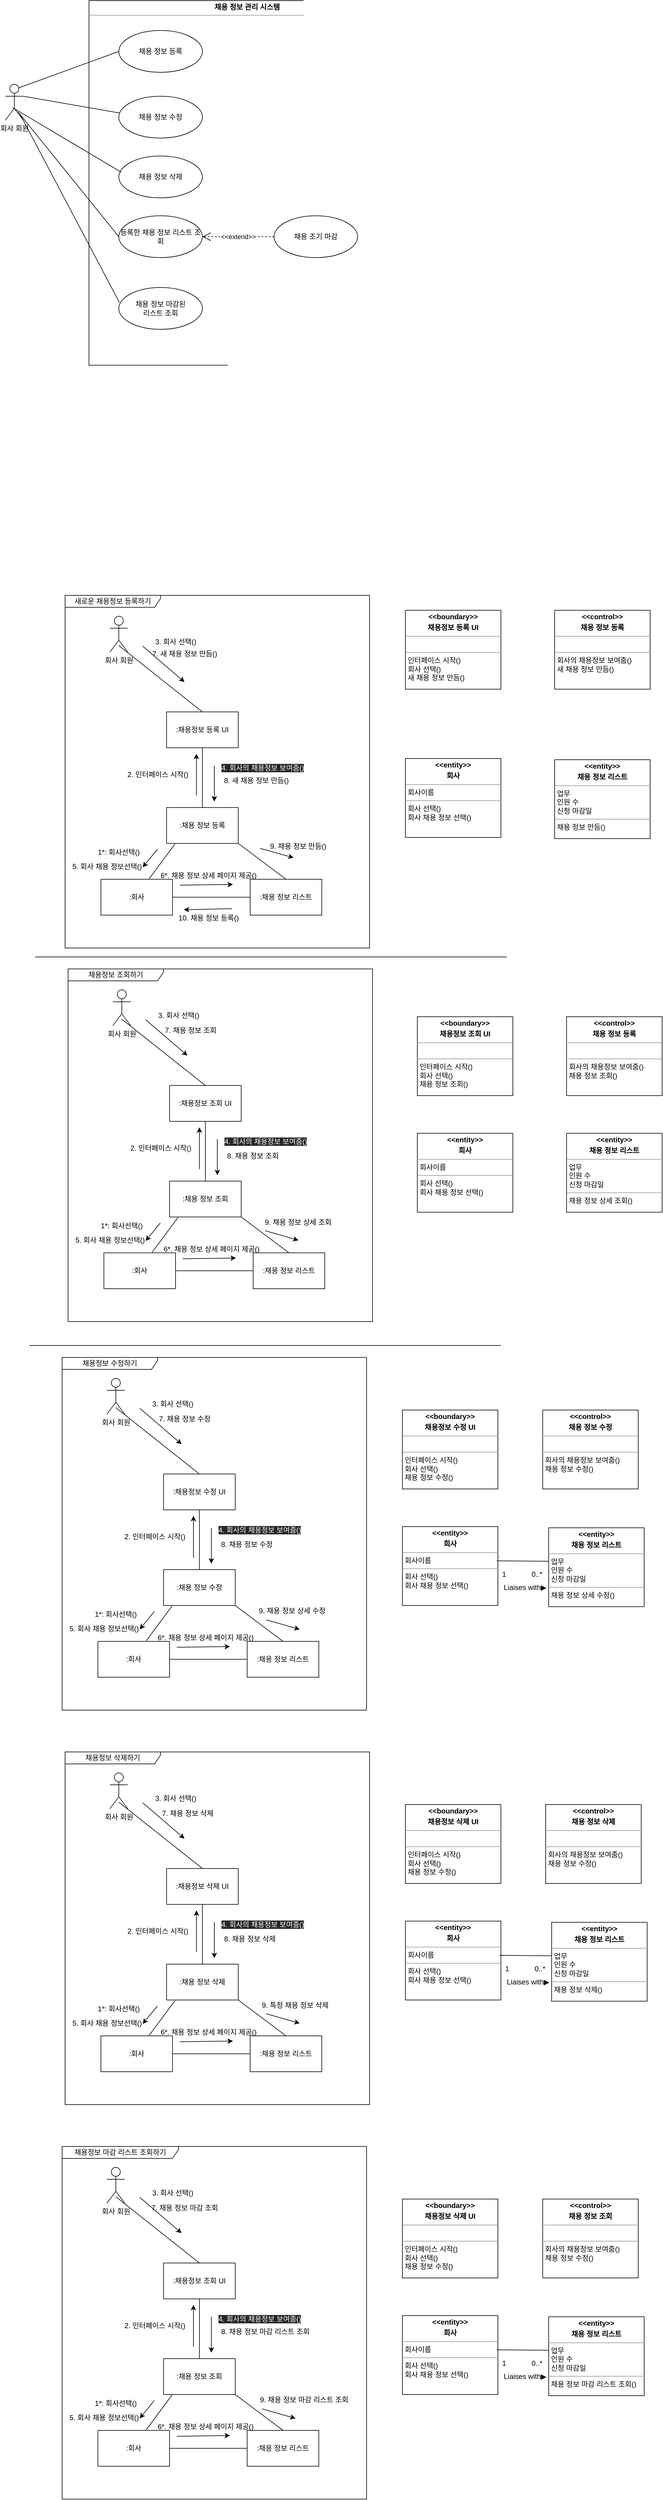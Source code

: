 <mxfile version="21.2.9" type="google">
  <diagram name="Page-1" id="b5b7bab2-c9e2-2cf4-8b2a-24fd1a2a6d21">
    <mxGraphModel grid="1" page="1" gridSize="10" guides="1" tooltips="1" connect="1" arrows="1" fold="1" pageScale="1" pageWidth="827" pageHeight="1169" background="none" math="0" shadow="0">
      <root>
        <mxCell id="0" />
        <mxCell id="1" parent="0" />
        <mxCell id="THvIdB2N3yqFJeVhvD4z-1" value="&lt;p style=&quot;margin:0px;margin-top:4px;text-align:center;&quot;&gt;&lt;b&gt;채용 정보 관리 시스템&lt;/b&gt;&lt;/p&gt;&lt;hr size=&quot;1&quot;&gt;&lt;div style=&quot;height:2px;&quot;&gt;&lt;/div&gt;" style="verticalAlign=top;align=left;overflow=fill;fontSize=12;fontFamily=Helvetica;html=1;whiteSpace=wrap;" vertex="1" parent="1">
          <mxGeometry x="200" y="290" width="530" height="610" as="geometry" />
        </mxCell>
        <mxCell id="THvIdB2N3yqFJeVhvD4z-2" value="회사 회원" style="shape=umlActor;verticalLabelPosition=bottom;verticalAlign=top;html=1;" vertex="1" parent="1">
          <mxGeometry x="60" y="430" width="30" height="60" as="geometry" />
        </mxCell>
        <mxCell id="THvIdB2N3yqFJeVhvD4z-3" value="채용 정보 등록" style="ellipse;whiteSpace=wrap;html=1;" vertex="1" parent="1">
          <mxGeometry x="250" y="340" width="140" height="70" as="geometry" />
        </mxCell>
        <mxCell id="THvIdB2N3yqFJeVhvD4z-4" value="등록한 채용 정보 리스트 조회" style="ellipse;whiteSpace=wrap;html=1;" vertex="1" parent="1">
          <mxGeometry x="250" y="650" width="140" height="70" as="geometry" />
        </mxCell>
        <mxCell id="THvIdB2N3yqFJeVhvD4z-5" value="채용 정보 마감된 &lt;br&gt;리스트 조회" style="ellipse;whiteSpace=wrap;html=1;" vertex="1" parent="1">
          <mxGeometry x="250" y="770" width="140" height="70" as="geometry" />
        </mxCell>
        <mxCell id="THvIdB2N3yqFJeVhvD4z-6" value="채용 정보 수정" style="ellipse;whiteSpace=wrap;html=1;" vertex="1" parent="1">
          <mxGeometry x="250" y="450" width="140" height="70" as="geometry" />
        </mxCell>
        <mxCell id="THvIdB2N3yqFJeVhvD4z-7" value="채용 조기 마감" style="ellipse;whiteSpace=wrap;html=1;" vertex="1" parent="1">
          <mxGeometry x="510" y="650" width="140" height="70" as="geometry" />
        </mxCell>
        <mxCell id="THvIdB2N3yqFJeVhvD4z-8" value="" style="endArrow=none;html=1;rounded=0;entryX=0;entryY=0.5;entryDx=0;entryDy=0;exitX=0.7;exitY=0.767;exitDx=0;exitDy=0;exitPerimeter=0;" edge="1" parent="1" source="THvIdB2N3yqFJeVhvD4z-2" target="THvIdB2N3yqFJeVhvD4z-4">
          <mxGeometry width="50" height="50" relative="1" as="geometry">
            <mxPoint x="94" y="449" as="sourcePoint" />
            <mxPoint x="262" y="413" as="targetPoint" />
          </mxGeometry>
        </mxCell>
        <mxCell id="THvIdB2N3yqFJeVhvD4z-9" value="" style="endArrow=none;html=1;rounded=0;entryX=0.007;entryY=0.357;entryDx=0;entryDy=0;entryPerimeter=0;exitX=0.8;exitY=0.817;exitDx=0;exitDy=0;exitPerimeter=0;" edge="1" parent="1" source="THvIdB2N3yqFJeVhvD4z-2" target="THvIdB2N3yqFJeVhvD4z-5">
          <mxGeometry width="50" height="50" relative="1" as="geometry">
            <mxPoint x="820" y="510" as="sourcePoint" />
            <mxPoint x="870" y="460" as="targetPoint" />
          </mxGeometry>
        </mxCell>
        <mxCell id="THvIdB2N3yqFJeVhvD4z-10" value="" style="endArrow=none;html=1;rounded=0;entryX=0;entryY=0.5;entryDx=0;entryDy=0;exitX=0.75;exitY=0.1;exitDx=0;exitDy=0;exitPerimeter=0;" edge="1" parent="1" source="THvIdB2N3yqFJeVhvD4z-2" target="THvIdB2N3yqFJeVhvD4z-3">
          <mxGeometry width="50" height="50" relative="1" as="geometry">
            <mxPoint x="40" y="370" as="sourcePoint" />
            <mxPoint x="90" y="320" as="targetPoint" />
          </mxGeometry>
        </mxCell>
        <mxCell id="THvIdB2N3yqFJeVhvD4z-11" value="" style="endArrow=none;html=1;rounded=0;entryX=0.007;entryY=0.4;entryDx=0;entryDy=0;entryPerimeter=0;exitX=1;exitY=0.333;exitDx=0;exitDy=0;exitPerimeter=0;" edge="1" parent="1" source="THvIdB2N3yqFJeVhvD4z-2" target="THvIdB2N3yqFJeVhvD4z-6">
          <mxGeometry width="50" height="50" relative="1" as="geometry">
            <mxPoint x="60" y="574" as="sourcePoint" />
            <mxPoint x="227" y="710" as="targetPoint" />
          </mxGeometry>
        </mxCell>
        <mxCell id="THvIdB2N3yqFJeVhvD4z-12" value="채용 정보 삭제" style="ellipse;whiteSpace=wrap;html=1;" vertex="1" parent="1">
          <mxGeometry x="250" y="550" width="140" height="70" as="geometry" />
        </mxCell>
        <mxCell id="THvIdB2N3yqFJeVhvD4z-13" value="" style="endArrow=none;html=1;rounded=0;entryX=0.029;entryY=0.386;entryDx=0;entryDy=0;entryPerimeter=0;exitX=0.4;exitY=0.65;exitDx=0;exitDy=0;exitPerimeter=0;" edge="1" parent="1" source="THvIdB2N3yqFJeVhvD4z-2" target="THvIdB2N3yqFJeVhvD4z-12">
          <mxGeometry width="50" height="50" relative="1" as="geometry">
            <mxPoint x="100" y="460" as="sourcePoint" />
            <mxPoint x="261" y="488" as="targetPoint" />
          </mxGeometry>
        </mxCell>
        <mxCell id="THvIdB2N3yqFJeVhvD4z-14" value="&amp;lt;&amp;lt;extend&amp;gt;&amp;gt;" style="endArrow=open;endSize=12;dashed=1;html=1;rounded=0;entryX=1;entryY=0.5;entryDx=0;entryDy=0;exitX=0;exitY=0.5;exitDx=0;exitDy=0;" edge="1" parent="1" source="THvIdB2N3yqFJeVhvD4z-7" target="THvIdB2N3yqFJeVhvD4z-4">
          <mxGeometry width="160" relative="1" as="geometry">
            <mxPoint x="480" y="620" as="sourcePoint" />
            <mxPoint x="640" y="620" as="targetPoint" />
          </mxGeometry>
        </mxCell>
        <mxCell id="_EsRxaXNr39jAv2G4_3R-1" value="회사 회원" style="shape=umlActor;verticalLabelPosition=bottom;verticalAlign=top;html=1;" vertex="1" parent="1">
          <mxGeometry x="235" y="1320" width="30" height="60" as="geometry" />
        </mxCell>
        <mxCell id="Xb1e7kF9UDghLhpTketb-2" value=":채용정보 등록 UI" style="rounded=0;whiteSpace=wrap;html=1;" vertex="1" parent="1">
          <mxGeometry x="330" y="1480" width="120" height="60" as="geometry" />
        </mxCell>
        <mxCell id="bZW9feNbAllSj9TjUGjz-1" value=":채용 정보 등록" style="whiteSpace=wrap;html=1;" vertex="1" parent="1">
          <mxGeometry x="330" y="1640" width="120" height="60" as="geometry" />
        </mxCell>
        <mxCell id="bZW9feNbAllSj9TjUGjz-7" value="" style="endArrow=none;html=1;rounded=0;entryX=0.5;entryY=0;entryDx=0;entryDy=0;exitX=0.5;exitY=0.817;exitDx=0;exitDy=0;exitPerimeter=0;" edge="1" parent="1" source="_EsRxaXNr39jAv2G4_3R-1" target="Xb1e7kF9UDghLhpTketb-2">
          <mxGeometry width="50" height="50" relative="1" as="geometry">
            <mxPoint x="370" y="1460" as="sourcePoint" />
            <mxPoint x="420" y="1410" as="targetPoint" />
          </mxGeometry>
        </mxCell>
        <mxCell id="bZW9feNbAllSj9TjUGjz-8" value="" style="endArrow=none;html=1;rounded=0;entryX=0.5;entryY=0;entryDx=0;entryDy=0;exitX=0.5;exitY=1;exitDx=0;exitDy=0;" edge="1" parent="1" source="Xb1e7kF9UDghLhpTketb-2" target="bZW9feNbAllSj9TjUGjz-1">
          <mxGeometry width="50" height="50" relative="1" as="geometry">
            <mxPoint x="465" y="1640" as="sourcePoint" />
            <mxPoint x="250" y="1650" as="targetPoint" />
          </mxGeometry>
        </mxCell>
        <mxCell id="bZW9feNbAllSj9TjUGjz-10" value="" style="endArrow=classic;html=1;rounded=0;" edge="1" parent="1">
          <mxGeometry width="50" height="50" relative="1" as="geometry">
            <mxPoint x="290" y="1370" as="sourcePoint" />
            <mxPoint x="360" y="1430" as="targetPoint" />
            <Array as="points" />
          </mxGeometry>
        </mxCell>
        <mxCell id="bZW9feNbAllSj9TjUGjz-18" value="" style="endArrow=classic;html=1;rounded=0;" edge="1" parent="1">
          <mxGeometry width="50" height="50" relative="1" as="geometry">
            <mxPoint x="410" y="1570" as="sourcePoint" />
            <mxPoint x="410" y="1630" as="targetPoint" />
          </mxGeometry>
        </mxCell>
        <mxCell id="bZW9feNbAllSj9TjUGjz-19" value="&lt;span data-darkreader-inline-bgcolor=&quot;&quot; data-darkreader-inline-color=&quot;&quot; style=&quot;color: rgb(255, 255, 251); font-family: Helvetica; font-size: 12px; font-style: normal; font-variant-ligatures: normal; font-variant-caps: normal; font-weight: 400; letter-spacing: normal; orphans: 2; text-align: center; text-indent: 0px; text-transform: none; widows: 2; word-spacing: 0px; -webkit-text-stroke-width: 0px; background-color: rgb(39, 39, 38); text-decoration-thickness: initial; text-decoration-style: initial; text-decoration-color: initial; float: none; --darkreader-inline-color: #ffffec; --darkreader-inline-bgcolor: #2b2b29; display: inline !important;&quot;&gt;4. 회사의 채용정보 보여줌()&lt;/span&gt;" style="text;whiteSpace=wrap;html=1;" vertex="1" parent="1">
          <mxGeometry x="420" y="1560" width="156" height="20" as="geometry" />
        </mxCell>
        <mxCell id="bZW9feNbAllSj9TjUGjz-21" value="새로운 채용정보 등록하기" style="shape=umlFrame;whiteSpace=wrap;html=1;pointerEvents=0;width=160;height=20;" vertex="1" parent="1">
          <mxGeometry x="160" y="1285" width="510" height="590" as="geometry" />
        </mxCell>
        <mxCell id="K71paMH0ZI0jcNfA3QA--1" value=":채용 정보 리스트" style="whiteSpace=wrap;html=1;" vertex="1" parent="1">
          <mxGeometry x="470" y="1760" width="120" height="60" as="geometry" />
        </mxCell>
        <mxCell id="K71paMH0ZI0jcNfA3QA--2" value=":회사" style="whiteSpace=wrap;html=1;" vertex="1" parent="1">
          <mxGeometry x="220" y="1760" width="120" height="60" as="geometry" />
        </mxCell>
        <mxCell id="K71paMH0ZI0jcNfA3QA--3" value="" style="endArrow=none;html=1;rounded=0;entryX=0.5;entryY=0;entryDx=0;entryDy=0;exitX=1;exitY=1;exitDx=0;exitDy=0;" edge="1" parent="1" source="bZW9feNbAllSj9TjUGjz-1" target="K71paMH0ZI0jcNfA3QA--1">
          <mxGeometry width="50" height="50" relative="1" as="geometry">
            <mxPoint x="390" y="1610" as="sourcePoint" />
            <mxPoint x="440" y="1560" as="targetPoint" />
          </mxGeometry>
        </mxCell>
        <mxCell id="K71paMH0ZI0jcNfA3QA--4" value="" style="endArrow=none;html=1;rounded=0;entryX=0.117;entryY=1.017;entryDx=0;entryDy=0;entryPerimeter=0;exitX=0.675;exitY=-0.017;exitDx=0;exitDy=0;exitPerimeter=0;" edge="1" parent="1" source="K71paMH0ZI0jcNfA3QA--2" target="bZW9feNbAllSj9TjUGjz-1">
          <mxGeometry width="50" height="50" relative="1" as="geometry">
            <mxPoint x="390" y="1610" as="sourcePoint" />
            <mxPoint x="440" y="1560" as="targetPoint" />
          </mxGeometry>
        </mxCell>
        <mxCell id="K71paMH0ZI0jcNfA3QA--5" value="1*: 회사선택()" style="text;html=1;strokeColor=none;fillColor=none;align=center;verticalAlign=middle;whiteSpace=wrap;rounded=0;" vertex="1" parent="1">
          <mxGeometry x="210" y="1700" width="80" height="30" as="geometry" />
        </mxCell>
        <mxCell id="K71paMH0ZI0jcNfA3QA--6" value="2. 인터페이스 시작()" style="text;html=1;align=center;verticalAlign=middle;resizable=0;points=[];autosize=1;strokeColor=none;fillColor=none;" vertex="1" parent="1">
          <mxGeometry x="250" y="1570" width="130" height="30" as="geometry" />
        </mxCell>
        <mxCell id="K71paMH0ZI0jcNfA3QA--7" value="" style="endArrow=classic;html=1;rounded=0;" edge="1" parent="1">
          <mxGeometry width="50" height="50" relative="1" as="geometry">
            <mxPoint x="380" y="1620" as="sourcePoint" />
            <mxPoint x="380" y="1550" as="targetPoint" />
          </mxGeometry>
        </mxCell>
        <mxCell id="K71paMH0ZI0jcNfA3QA--8" value="3. 회사 선택()" style="text;html=1;align=center;verticalAlign=middle;resizable=0;points=[];autosize=1;strokeColor=none;fillColor=none;" vertex="1" parent="1">
          <mxGeometry x="295" y="1348" width="100" height="30" as="geometry" />
        </mxCell>
        <mxCell id="K71paMH0ZI0jcNfA3QA--10" value="" style="endArrow=classic;html=1;rounded=0;" edge="1" parent="1">
          <mxGeometry width="50" height="50" relative="1" as="geometry">
            <mxPoint x="314.5" y="1710" as="sourcePoint" />
            <mxPoint x="290" y="1740" as="targetPoint" />
          </mxGeometry>
        </mxCell>
        <mxCell id="K71paMH0ZI0jcNfA3QA--11" value="5. 회사 채용 정보선택()" style="text;html=1;align=center;verticalAlign=middle;resizable=0;points=[];autosize=1;strokeColor=none;fillColor=none;" vertex="1" parent="1">
          <mxGeometry x="155" y="1724" width="150" height="30" as="geometry" />
        </mxCell>
        <mxCell id="K71paMH0ZI0jcNfA3QA--12" value="" style="endArrow=none;html=1;rounded=0;entryX=0;entryY=0.5;entryDx=0;entryDy=0;exitX=1;exitY=0.5;exitDx=0;exitDy=0;" edge="1" parent="1" source="K71paMH0ZI0jcNfA3QA--2" target="K71paMH0ZI0jcNfA3QA--1">
          <mxGeometry width="50" height="50" relative="1" as="geometry">
            <mxPoint x="350" y="1660" as="sourcePoint" />
            <mxPoint x="400" y="1610" as="targetPoint" />
          </mxGeometry>
        </mxCell>
        <mxCell id="K71paMH0ZI0jcNfA3QA--13" value="6*. 채용 정보 상세 페이지 제공()" style="text;html=1;align=center;verticalAlign=middle;resizable=0;points=[];autosize=1;strokeColor=none;fillColor=none;" vertex="1" parent="1">
          <mxGeometry x="305" y="1739" width="190" height="30" as="geometry" />
        </mxCell>
        <mxCell id="K71paMH0ZI0jcNfA3QA--14" value="" style="endArrow=classic;html=1;rounded=0;entryX=0.717;entryY=0.99;entryDx=0;entryDy=0;entryPerimeter=0;exitX=0.248;exitY=1.03;exitDx=0;exitDy=0;exitPerimeter=0;" edge="1" parent="1" source="K71paMH0ZI0jcNfA3QA--13" target="K71paMH0ZI0jcNfA3QA--13">
          <mxGeometry width="50" height="50" relative="1" as="geometry">
            <mxPoint x="360" y="1790" as="sourcePoint" />
            <mxPoint x="400" y="1610" as="targetPoint" />
          </mxGeometry>
        </mxCell>
        <mxCell id="K71paMH0ZI0jcNfA3QA--15" value="7. 새 채용 정보 만듬()" style="text;html=1;align=center;verticalAlign=middle;resizable=0;points=[];autosize=1;strokeColor=none;fillColor=none;" vertex="1" parent="1">
          <mxGeometry x="290" y="1368" width="140" height="30" as="geometry" />
        </mxCell>
        <mxCell id="K71paMH0ZI0jcNfA3QA--16" value="8. 새 채용 정보 만듬()" style="text;html=1;align=center;verticalAlign=middle;resizable=0;points=[];autosize=1;strokeColor=none;fillColor=none;" vertex="1" parent="1">
          <mxGeometry x="410" y="1580" width="140" height="30" as="geometry" />
        </mxCell>
        <mxCell id="K71paMH0ZI0jcNfA3QA--17" value="9. 채용 정보 만듬()" style="text;html=1;align=center;verticalAlign=middle;resizable=0;points=[];autosize=1;strokeColor=none;fillColor=none;" vertex="1" parent="1">
          <mxGeometry x="490" y="1690" width="120" height="30" as="geometry" />
        </mxCell>
        <mxCell id="K71paMH0ZI0jcNfA3QA--18" value="10. 채용 정보 등록()" style="text;html=1;align=center;verticalAlign=middle;resizable=0;points=[];autosize=1;strokeColor=none;fillColor=none;" vertex="1" parent="1">
          <mxGeometry x="335" y="1810" width="130" height="30" as="geometry" />
        </mxCell>
        <mxCell id="K71paMH0ZI0jcNfA3QA--19" value="" style="endArrow=classic;html=1;rounded=0;entryX=0.183;entryY=0.033;entryDx=0;entryDy=0;entryPerimeter=0;exitX=0.807;exitY=-0.024;exitDx=0;exitDy=0;exitPerimeter=0;" edge="1" parent="1" source="K71paMH0ZI0jcNfA3QA--18" target="K71paMH0ZI0jcNfA3QA--18">
          <mxGeometry width="50" height="50" relative="1" as="geometry">
            <mxPoint x="365" y="1780" as="sourcePoint" />
            <mxPoint x="449" y="1779" as="targetPoint" />
          </mxGeometry>
        </mxCell>
        <mxCell id="K71paMH0ZI0jcNfA3QA--23" value="&lt;p style=&quot;margin:0px;margin-top:4px;text-align:center;&quot;&gt;&lt;b&gt;&amp;lt;&amp;lt;boundary&amp;gt;&amp;gt;&lt;/b&gt;&lt;/p&gt;&lt;p style=&quot;margin:0px;margin-top:4px;text-align:center;&quot;&gt;&lt;b&gt;채용정보 등록 UI&lt;/b&gt;&lt;/p&gt;&lt;hr size=&quot;1&quot;&gt;&lt;p style=&quot;margin:0px;margin-left:4px;&quot;&gt;&lt;br&gt;&lt;/p&gt;&lt;hr size=&quot;1&quot;&gt;&lt;p style=&quot;margin:0px;margin-left:4px;&quot;&gt;인터페이스 시작()&lt;/p&gt;&lt;p style=&quot;margin:0px;margin-left:4px;&quot;&gt;회사 선택()&lt;/p&gt;&lt;p style=&quot;margin:0px;margin-left:4px;&quot;&gt;새 채용 정보 만듬()&lt;/p&gt;&lt;p style=&quot;margin:0px;margin-left:4px;&quot;&gt;&lt;br&gt;&lt;/p&gt;" style="verticalAlign=top;align=left;overflow=fill;fontSize=12;fontFamily=Helvetica;html=1;whiteSpace=wrap;" vertex="1" parent="1">
          <mxGeometry x="730" y="1310" width="160" height="132" as="geometry" />
        </mxCell>
        <mxCell id="K71paMH0ZI0jcNfA3QA--24" value="&lt;p style=&quot;margin:0px;margin-top:4px;text-align:center;&quot;&gt;&lt;b&gt;&amp;lt;&amp;lt;control&amp;gt;&amp;gt;&lt;/b&gt;&lt;/p&gt;&lt;p style=&quot;margin:0px;margin-top:4px;text-align:center;&quot;&gt;&lt;b&gt;채용 정보 등록&lt;/b&gt;&lt;/p&gt;&lt;hr size=&quot;1&quot;&gt;&lt;p style=&quot;margin:0px;margin-left:4px;&quot;&gt;&lt;br&gt;&lt;/p&gt;&lt;hr size=&quot;1&quot;&gt;&lt;p style=&quot;margin:0px;margin-left:4px;&quot;&gt;회사의 채용정보 보여줌()&lt;/p&gt;&lt;p style=&quot;margin:0px;margin-left:4px;&quot;&gt;새 채용 정보 만듬()&lt;/p&gt;&lt;p style=&quot;margin:0px;margin-left:4px;&quot;&gt;&lt;br&gt;&lt;/p&gt;" style="verticalAlign=top;align=left;overflow=fill;fontSize=12;fontFamily=Helvetica;html=1;whiteSpace=wrap;" vertex="1" parent="1">
          <mxGeometry x="980" y="1310" width="160" height="132" as="geometry" />
        </mxCell>
        <mxCell id="K71paMH0ZI0jcNfA3QA--25" value="&lt;p style=&quot;margin:0px;margin-top:4px;text-align:center;&quot;&gt;&lt;b&gt;&amp;lt;&amp;lt;entity&amp;gt;&amp;gt;&lt;/b&gt;&lt;/p&gt;&lt;p style=&quot;margin:0px;margin-top:4px;text-align:center;&quot;&gt;&lt;b&gt;회사&lt;/b&gt;&lt;/p&gt;&lt;hr size=&quot;1&quot;&gt;&lt;p style=&quot;margin:0px;margin-left:4px;&quot;&gt;회사이름&lt;/p&gt;&lt;hr size=&quot;1&quot;&gt;&lt;p style=&quot;margin:0px;margin-left:4px;&quot;&gt;회사 선택()&lt;/p&gt;&lt;p style=&quot;margin:0px;margin-left:4px;&quot;&gt;회사 채용 정보 선택()&lt;/p&gt;&lt;p style=&quot;margin:0px;margin-left:4px;&quot;&gt;&lt;br&gt;&lt;/p&gt;" style="verticalAlign=top;align=left;overflow=fill;fontSize=12;fontFamily=Helvetica;html=1;whiteSpace=wrap;" vertex="1" parent="1">
          <mxGeometry x="730" y="1558" width="160" height="132" as="geometry" />
        </mxCell>
        <mxCell id="K71paMH0ZI0jcNfA3QA--26" value="&lt;p style=&quot;margin:0px;margin-top:4px;text-align:center;&quot;&gt;&lt;b&gt;&amp;lt;&amp;lt;entity&amp;gt;&amp;gt;&lt;/b&gt;&lt;/p&gt;&lt;p style=&quot;margin:0px;margin-top:4px;text-align:center;&quot;&gt;&lt;b&gt;채용 정보 리스트&lt;/b&gt;&lt;/p&gt;&lt;hr size=&quot;1&quot;&gt;&lt;p style=&quot;margin:0px;margin-left:4px;&quot;&gt;업무&lt;/p&gt;&lt;p style=&quot;margin:0px;margin-left:4px;&quot;&gt;인원 수&lt;/p&gt;&lt;p style=&quot;margin:0px;margin-left:4px;&quot;&gt;신청 마감일&lt;/p&gt;&lt;hr size=&quot;1&quot;&gt;&lt;p style=&quot;margin:0px;margin-left:4px;&quot;&gt;&lt;span data-darkreader-inline-color=&quot;&quot; data-darkreader-inline-bgcolor=&quot;&quot; style=&quot;background-color: initial; color: rgb(0, 0, 0); --darkreader-inline-bgcolor: initial; --darkreader-inline-color: #fffffb;&quot;&gt;채용 정보 만듬()&lt;/span&gt;&lt;br&gt;&lt;/p&gt;&lt;p style=&quot;margin:0px;margin-left:4px;&quot;&gt;&lt;br&gt;&lt;/p&gt;" style="verticalAlign=top;align=left;overflow=fill;fontSize=12;fontFamily=Helvetica;html=1;whiteSpace=wrap;" vertex="1" parent="1">
          <mxGeometry x="980" y="1560" width="160" height="132" as="geometry" />
        </mxCell>
        <mxCell id="K71paMH0ZI0jcNfA3QA--27" value="회사 회원" style="shape=umlActor;verticalLabelPosition=bottom;verticalAlign=top;html=1;" vertex="1" parent="1">
          <mxGeometry x="240" y="1945" width="30" height="60" as="geometry" />
        </mxCell>
        <mxCell id="K71paMH0ZI0jcNfA3QA--28" value=":채용정보 조회 UI" style="rounded=0;whiteSpace=wrap;html=1;" vertex="1" parent="1">
          <mxGeometry x="335" y="2105" width="120" height="60" as="geometry" />
        </mxCell>
        <mxCell id="K71paMH0ZI0jcNfA3QA--29" value=":채용 정보 조회" style="whiteSpace=wrap;html=1;" vertex="1" parent="1">
          <mxGeometry x="335" y="2265" width="120" height="60" as="geometry" />
        </mxCell>
        <mxCell id="K71paMH0ZI0jcNfA3QA--30" value="" style="endArrow=none;html=1;rounded=0;entryX=0.5;entryY=0;entryDx=0;entryDy=0;exitX=0.5;exitY=0.817;exitDx=0;exitDy=0;exitPerimeter=0;" edge="1" parent="1" source="K71paMH0ZI0jcNfA3QA--27" target="K71paMH0ZI0jcNfA3QA--28">
          <mxGeometry width="50" height="50" relative="1" as="geometry">
            <mxPoint x="375" y="2085" as="sourcePoint" />
            <mxPoint x="425" y="2035" as="targetPoint" />
          </mxGeometry>
        </mxCell>
        <mxCell id="K71paMH0ZI0jcNfA3QA--31" value="" style="endArrow=none;html=1;rounded=0;entryX=0.5;entryY=0;entryDx=0;entryDy=0;exitX=0.5;exitY=1;exitDx=0;exitDy=0;" edge="1" parent="1" source="K71paMH0ZI0jcNfA3QA--28" target="K71paMH0ZI0jcNfA3QA--29">
          <mxGeometry width="50" height="50" relative="1" as="geometry">
            <mxPoint x="470" y="2265" as="sourcePoint" />
            <mxPoint x="255" y="2275" as="targetPoint" />
          </mxGeometry>
        </mxCell>
        <mxCell id="K71paMH0ZI0jcNfA3QA--32" value="" style="endArrow=classic;html=1;rounded=0;" edge="1" parent="1">
          <mxGeometry width="50" height="50" relative="1" as="geometry">
            <mxPoint x="295" y="1995" as="sourcePoint" />
            <mxPoint x="365" y="2055" as="targetPoint" />
            <Array as="points" />
          </mxGeometry>
        </mxCell>
        <mxCell id="K71paMH0ZI0jcNfA3QA--33" value="" style="endArrow=classic;html=1;rounded=0;" edge="1" parent="1">
          <mxGeometry width="50" height="50" relative="1" as="geometry">
            <mxPoint x="415" y="2195" as="sourcePoint" />
            <mxPoint x="415" y="2255" as="targetPoint" />
          </mxGeometry>
        </mxCell>
        <mxCell id="K71paMH0ZI0jcNfA3QA--34" value="&lt;span data-darkreader-inline-bgcolor=&quot;&quot; data-darkreader-inline-color=&quot;&quot; style=&quot;color: rgb(255, 255, 251); font-family: Helvetica; font-size: 12px; font-style: normal; font-variant-ligatures: normal; font-variant-caps: normal; font-weight: 400; letter-spacing: normal; orphans: 2; text-align: center; text-indent: 0px; text-transform: none; widows: 2; word-spacing: 0px; -webkit-text-stroke-width: 0px; background-color: rgb(39, 39, 38); text-decoration-thickness: initial; text-decoration-style: initial; text-decoration-color: initial; float: none; --darkreader-inline-color: #ffffec; --darkreader-inline-bgcolor: #2b2b29; display: inline !important;&quot;&gt;4. 회사의 채용정보 보여줌()&lt;/span&gt;" style="text;whiteSpace=wrap;html=1;" vertex="1" parent="1">
          <mxGeometry x="425" y="2185" width="156" height="20" as="geometry" />
        </mxCell>
        <mxCell id="K71paMH0ZI0jcNfA3QA--35" value="채용정보 조회하기" style="shape=umlFrame;whiteSpace=wrap;html=1;pointerEvents=0;width=160;height=20;" vertex="1" parent="1">
          <mxGeometry x="165" y="1910" width="510" height="590" as="geometry" />
        </mxCell>
        <mxCell id="K71paMH0ZI0jcNfA3QA--36" value=":채용 정보 리스트" style="whiteSpace=wrap;html=1;" vertex="1" parent="1">
          <mxGeometry x="475" y="2385" width="120" height="60" as="geometry" />
        </mxCell>
        <mxCell id="K71paMH0ZI0jcNfA3QA--37" value=":회사" style="whiteSpace=wrap;html=1;" vertex="1" parent="1">
          <mxGeometry x="225" y="2385" width="120" height="60" as="geometry" />
        </mxCell>
        <mxCell id="K71paMH0ZI0jcNfA3QA--38" value="" style="endArrow=none;html=1;rounded=0;entryX=0.5;entryY=0;entryDx=0;entryDy=0;exitX=1;exitY=1;exitDx=0;exitDy=0;" edge="1" parent="1" source="K71paMH0ZI0jcNfA3QA--29" target="K71paMH0ZI0jcNfA3QA--36">
          <mxGeometry width="50" height="50" relative="1" as="geometry">
            <mxPoint x="395" y="2235" as="sourcePoint" />
            <mxPoint x="445" y="2185" as="targetPoint" />
          </mxGeometry>
        </mxCell>
        <mxCell id="K71paMH0ZI0jcNfA3QA--39" value="" style="endArrow=none;html=1;rounded=0;entryX=0.117;entryY=1.017;entryDx=0;entryDy=0;entryPerimeter=0;exitX=0.675;exitY=-0.017;exitDx=0;exitDy=0;exitPerimeter=0;" edge="1" parent="1" source="K71paMH0ZI0jcNfA3QA--37" target="K71paMH0ZI0jcNfA3QA--29">
          <mxGeometry width="50" height="50" relative="1" as="geometry">
            <mxPoint x="395" y="2235" as="sourcePoint" />
            <mxPoint x="445" y="2185" as="targetPoint" />
          </mxGeometry>
        </mxCell>
        <mxCell id="K71paMH0ZI0jcNfA3QA--40" value="1*: 회사선택()" style="text;html=1;strokeColor=none;fillColor=none;align=center;verticalAlign=middle;whiteSpace=wrap;rounded=0;" vertex="1" parent="1">
          <mxGeometry x="215" y="2325" width="80" height="30" as="geometry" />
        </mxCell>
        <mxCell id="K71paMH0ZI0jcNfA3QA--41" value="2. 인터페이스 시작()" style="text;html=1;align=center;verticalAlign=middle;resizable=0;points=[];autosize=1;strokeColor=none;fillColor=none;" vertex="1" parent="1">
          <mxGeometry x="255" y="2195" width="130" height="30" as="geometry" />
        </mxCell>
        <mxCell id="K71paMH0ZI0jcNfA3QA--42" value="" style="endArrow=classic;html=1;rounded=0;" edge="1" parent="1">
          <mxGeometry width="50" height="50" relative="1" as="geometry">
            <mxPoint x="385" y="2245" as="sourcePoint" />
            <mxPoint x="385" y="2175" as="targetPoint" />
          </mxGeometry>
        </mxCell>
        <mxCell id="K71paMH0ZI0jcNfA3QA--43" value="3. 회사 선택()" style="text;html=1;align=center;verticalAlign=middle;resizable=0;points=[];autosize=1;strokeColor=none;fillColor=none;" vertex="1" parent="1">
          <mxGeometry x="300" y="1973" width="100" height="30" as="geometry" />
        </mxCell>
        <mxCell id="K71paMH0ZI0jcNfA3QA--44" value="" style="endArrow=classic;html=1;rounded=0;" edge="1" parent="1">
          <mxGeometry width="50" height="50" relative="1" as="geometry">
            <mxPoint x="319.5" y="2335" as="sourcePoint" />
            <mxPoint x="295" y="2365" as="targetPoint" />
          </mxGeometry>
        </mxCell>
        <mxCell id="K71paMH0ZI0jcNfA3QA--45" value="5. 회사 채용 정보선택()" style="text;html=1;align=center;verticalAlign=middle;resizable=0;points=[];autosize=1;strokeColor=none;fillColor=none;" vertex="1" parent="1">
          <mxGeometry x="160" y="2349" width="150" height="30" as="geometry" />
        </mxCell>
        <mxCell id="K71paMH0ZI0jcNfA3QA--46" value="" style="endArrow=none;html=1;rounded=0;entryX=0;entryY=0.5;entryDx=0;entryDy=0;exitX=1;exitY=0.5;exitDx=0;exitDy=0;" edge="1" parent="1" source="K71paMH0ZI0jcNfA3QA--37" target="K71paMH0ZI0jcNfA3QA--36">
          <mxGeometry width="50" height="50" relative="1" as="geometry">
            <mxPoint x="355" y="2285" as="sourcePoint" />
            <mxPoint x="405" y="2235" as="targetPoint" />
          </mxGeometry>
        </mxCell>
        <mxCell id="K71paMH0ZI0jcNfA3QA--47" value="6*. 채용 정보 상세 페이지 제공()" style="text;html=1;align=center;verticalAlign=middle;resizable=0;points=[];autosize=1;strokeColor=none;fillColor=none;" vertex="1" parent="1">
          <mxGeometry x="310" y="2364" width="190" height="30" as="geometry" />
        </mxCell>
        <mxCell id="K71paMH0ZI0jcNfA3QA--48" value="" style="endArrow=classic;html=1;rounded=0;entryX=0.717;entryY=0.99;entryDx=0;entryDy=0;entryPerimeter=0;exitX=0.248;exitY=1.03;exitDx=0;exitDy=0;exitPerimeter=0;" edge="1" parent="1" source="K71paMH0ZI0jcNfA3QA--47" target="K71paMH0ZI0jcNfA3QA--47">
          <mxGeometry width="50" height="50" relative="1" as="geometry">
            <mxPoint x="365" y="2415" as="sourcePoint" />
            <mxPoint x="405" y="2235" as="targetPoint" />
          </mxGeometry>
        </mxCell>
        <mxCell id="K71paMH0ZI0jcNfA3QA--54" value="&lt;p style=&quot;margin:0px;margin-top:4px;text-align:center;&quot;&gt;&lt;b&gt;&amp;lt;&amp;lt;boundary&amp;gt;&amp;gt;&lt;/b&gt;&lt;/p&gt;&lt;p style=&quot;margin:0px;margin-top:4px;text-align:center;&quot;&gt;&lt;b&gt;채용정보 조회 UI&lt;/b&gt;&lt;/p&gt;&lt;hr size=&quot;1&quot;&gt;&lt;p style=&quot;margin:0px;margin-left:4px;&quot;&gt;&lt;br&gt;&lt;/p&gt;&lt;hr size=&quot;1&quot;&gt;&lt;p style=&quot;margin:0px;margin-left:4px;&quot;&gt;인터페이스 시작()&lt;/p&gt;&lt;p style=&quot;margin:0px;margin-left:4px;&quot;&gt;회사 선택()&lt;/p&gt;&lt;p style=&quot;margin:0px;margin-left:4px;&quot;&gt;채용 정보 조회()&lt;/p&gt;&lt;p style=&quot;margin:0px;margin-left:4px;&quot;&gt;&lt;br&gt;&lt;/p&gt;" style="verticalAlign=top;align=left;overflow=fill;fontSize=12;fontFamily=Helvetica;html=1;whiteSpace=wrap;" vertex="1" parent="1">
          <mxGeometry x="750" y="1990" width="160" height="132" as="geometry" />
        </mxCell>
        <mxCell id="K71paMH0ZI0jcNfA3QA--55" value="&lt;p style=&quot;margin:0px;margin-top:4px;text-align:center;&quot;&gt;&lt;b&gt;&amp;lt;&amp;lt;control&amp;gt;&amp;gt;&lt;/b&gt;&lt;/p&gt;&lt;p style=&quot;margin:0px;margin-top:4px;text-align:center;&quot;&gt;&lt;b&gt;채용 정보 등록&lt;/b&gt;&lt;/p&gt;&lt;hr size=&quot;1&quot;&gt;&lt;p style=&quot;margin:0px;margin-left:4px;&quot;&gt;&lt;br&gt;&lt;/p&gt;&lt;hr size=&quot;1&quot;&gt;&lt;p style=&quot;margin:0px;margin-left:4px;&quot;&gt;회사의 채용정보 보여줌()&lt;/p&gt;&lt;p style=&quot;margin:0px;margin-left:4px;&quot;&gt;채용 정보 조회()&lt;/p&gt;&lt;p style=&quot;margin:0px;margin-left:4px;&quot;&gt;&lt;br&gt;&lt;/p&gt;" style="verticalAlign=top;align=left;overflow=fill;fontSize=12;fontFamily=Helvetica;html=1;whiteSpace=wrap;" vertex="1" parent="1">
          <mxGeometry x="1000" y="1990" width="160" height="132" as="geometry" />
        </mxCell>
        <mxCell id="K71paMH0ZI0jcNfA3QA--56" value="&lt;p style=&quot;margin:0px;margin-top:4px;text-align:center;&quot;&gt;&lt;b&gt;&amp;lt;&amp;lt;entity&amp;gt;&amp;gt;&lt;/b&gt;&lt;/p&gt;&lt;p style=&quot;margin:0px;margin-top:4px;text-align:center;&quot;&gt;&lt;b&gt;회사&lt;/b&gt;&lt;/p&gt;&lt;hr size=&quot;1&quot;&gt;&lt;p style=&quot;margin:0px;margin-left:4px;&quot;&gt;회사이름&lt;/p&gt;&lt;hr size=&quot;1&quot;&gt;&lt;p style=&quot;margin:0px;margin-left:4px;&quot;&gt;회사 선택()&lt;/p&gt;&lt;p style=&quot;margin:0px;margin-left:4px;&quot;&gt;회사 채용 정보 선택()&lt;/p&gt;&lt;p style=&quot;margin:0px;margin-left:4px;&quot;&gt;&lt;br&gt;&lt;/p&gt;" style="verticalAlign=top;align=left;overflow=fill;fontSize=12;fontFamily=Helvetica;html=1;whiteSpace=wrap;" vertex="1" parent="1">
          <mxGeometry x="750" y="2185" width="160" height="132" as="geometry" />
        </mxCell>
        <mxCell id="K71paMH0ZI0jcNfA3QA--57" value="&lt;p style=&quot;margin:0px;margin-top:4px;text-align:center;&quot;&gt;&lt;b&gt;&amp;lt;&amp;lt;entity&amp;gt;&amp;gt;&lt;/b&gt;&lt;/p&gt;&lt;p style=&quot;margin:0px;margin-top:4px;text-align:center;&quot;&gt;&lt;b&gt;채용 정보 리스트&lt;/b&gt;&lt;/p&gt;&lt;hr size=&quot;1&quot;&gt;&lt;p style=&quot;margin:0px;margin-left:4px;&quot;&gt;업무&lt;/p&gt;&lt;p style=&quot;margin:0px;margin-left:4px;&quot;&gt;인원 수&lt;/p&gt;&lt;p style=&quot;margin:0px;margin-left:4px;&quot;&gt;신청 마감일&lt;/p&gt;&lt;hr size=&quot;1&quot;&gt;&lt;p style=&quot;margin:0px;margin-left:4px;&quot;&gt;&lt;span data-darkreader-inline-color=&quot;&quot; data-darkreader-inline-bgcolor=&quot;&quot; style=&quot;background-color: initial; color: rgb(0, 0, 0); --darkreader-inline-bgcolor: initial; --darkreader-inline-color: #fffffb;&quot;&gt;채용 정보 상세 조회()&lt;/span&gt;&lt;br&gt;&lt;/p&gt;&lt;p style=&quot;margin:0px;margin-left:4px;&quot;&gt;&lt;br&gt;&lt;/p&gt;" style="verticalAlign=top;align=left;overflow=fill;fontSize=12;fontFamily=Helvetica;html=1;whiteSpace=wrap;" vertex="1" parent="1">
          <mxGeometry x="1000" y="2185" width="160" height="132" as="geometry" />
        </mxCell>
        <mxCell id="K71paMH0ZI0jcNfA3QA--58" value="" style="endArrow=classic;html=1;rounded=0;entryX=0.44;entryY=1.133;entryDx=0;entryDy=0;entryPerimeter=0;exitX=-0.027;exitY=0.613;exitDx=0;exitDy=0;exitPerimeter=0;" edge="1" parent="1" source="K71paMH0ZI0jcNfA3QA--17" target="K71paMH0ZI0jcNfA3QA--17">
          <mxGeometry width="50" height="50" relative="1" as="geometry">
            <mxPoint x="420" y="1580" as="sourcePoint" />
            <mxPoint x="420" y="1640" as="targetPoint" />
            <Array as="points" />
          </mxGeometry>
        </mxCell>
        <mxCell id="K71paMH0ZI0jcNfA3QA--59" value="7. 채용 정보 조회" style="text;html=1;align=center;verticalAlign=middle;resizable=0;points=[];autosize=1;strokeColor=none;fillColor=none;" vertex="1" parent="1">
          <mxGeometry x="310" y="1998" width="120" height="30" as="geometry" />
        </mxCell>
        <mxCell id="K71paMH0ZI0jcNfA3QA--60" value="8. 채용 정보 조회" style="text;html=1;align=center;verticalAlign=middle;resizable=0;points=[];autosize=1;strokeColor=none;fillColor=none;" vertex="1" parent="1">
          <mxGeometry x="414" y="2208" width="120" height="30" as="geometry" />
        </mxCell>
        <mxCell id="K71paMH0ZI0jcNfA3QA--61" value="9. 채용 정보 상세 조회" style="text;html=1;align=center;verticalAlign=middle;resizable=0;points=[];autosize=1;strokeColor=none;fillColor=none;" vertex="1" parent="1">
          <mxGeometry x="480" y="2319" width="140" height="30" as="geometry" />
        </mxCell>
        <mxCell id="K71paMH0ZI0jcNfA3QA--62" value="" style="endArrow=none;html=1;rounded=0;" edge="1" parent="1">
          <mxGeometry width="50" height="50" relative="1" as="geometry">
            <mxPoint x="900" y="1890" as="sourcePoint" />
            <mxPoint x="110" y="1890" as="targetPoint" />
          </mxGeometry>
        </mxCell>
        <mxCell id="K71paMH0ZI0jcNfA3QA--93" value="회사 회원" style="shape=umlActor;verticalLabelPosition=bottom;verticalAlign=top;html=1;" vertex="1" parent="1">
          <mxGeometry x="230" y="2595" width="30" height="60" as="geometry" />
        </mxCell>
        <mxCell id="K71paMH0ZI0jcNfA3QA--94" value=":채용정보 수정 UI" style="rounded=0;whiteSpace=wrap;html=1;" vertex="1" parent="1">
          <mxGeometry x="325" y="2755" width="120" height="60" as="geometry" />
        </mxCell>
        <mxCell id="K71paMH0ZI0jcNfA3QA--95" value=":채용 정보 수정" style="whiteSpace=wrap;html=1;" vertex="1" parent="1">
          <mxGeometry x="325" y="2915" width="120" height="60" as="geometry" />
        </mxCell>
        <mxCell id="K71paMH0ZI0jcNfA3QA--96" value="" style="endArrow=none;html=1;rounded=0;entryX=0.5;entryY=0;entryDx=0;entryDy=0;exitX=0.5;exitY=0.817;exitDx=0;exitDy=0;exitPerimeter=0;" edge="1" parent="1" source="K71paMH0ZI0jcNfA3QA--93" target="K71paMH0ZI0jcNfA3QA--94">
          <mxGeometry width="50" height="50" relative="1" as="geometry">
            <mxPoint x="365" y="2735" as="sourcePoint" />
            <mxPoint x="415" y="2685" as="targetPoint" />
          </mxGeometry>
        </mxCell>
        <mxCell id="K71paMH0ZI0jcNfA3QA--97" value="" style="endArrow=none;html=1;rounded=0;entryX=0.5;entryY=0;entryDx=0;entryDy=0;exitX=0.5;exitY=1;exitDx=0;exitDy=0;" edge="1" parent="1" source="K71paMH0ZI0jcNfA3QA--94" target="K71paMH0ZI0jcNfA3QA--95">
          <mxGeometry width="50" height="50" relative="1" as="geometry">
            <mxPoint x="460" y="2915" as="sourcePoint" />
            <mxPoint x="245" y="2925" as="targetPoint" />
          </mxGeometry>
        </mxCell>
        <mxCell id="K71paMH0ZI0jcNfA3QA--98" value="" style="endArrow=classic;html=1;rounded=0;" edge="1" parent="1">
          <mxGeometry width="50" height="50" relative="1" as="geometry">
            <mxPoint x="285" y="2645" as="sourcePoint" />
            <mxPoint x="355" y="2705" as="targetPoint" />
            <Array as="points" />
          </mxGeometry>
        </mxCell>
        <mxCell id="K71paMH0ZI0jcNfA3QA--99" value="" style="endArrow=classic;html=1;rounded=0;" edge="1" parent="1">
          <mxGeometry width="50" height="50" relative="1" as="geometry">
            <mxPoint x="405" y="2845" as="sourcePoint" />
            <mxPoint x="405" y="2905" as="targetPoint" />
          </mxGeometry>
        </mxCell>
        <mxCell id="K71paMH0ZI0jcNfA3QA--100" value="&lt;span data-darkreader-inline-bgcolor=&quot;&quot; data-darkreader-inline-color=&quot;&quot; style=&quot;color: rgb(255, 255, 251); font-family: Helvetica; font-size: 12px; font-style: normal; font-variant-ligatures: normal; font-variant-caps: normal; font-weight: 400; letter-spacing: normal; orphans: 2; text-align: center; text-indent: 0px; text-transform: none; widows: 2; word-spacing: 0px; -webkit-text-stroke-width: 0px; background-color: rgb(39, 39, 38); text-decoration-thickness: initial; text-decoration-style: initial; text-decoration-color: initial; float: none; --darkreader-inline-color: #ffffec; --darkreader-inline-bgcolor: #2b2b29; display: inline !important;&quot;&gt;4. 회사의 채용정보 보여줌()&lt;/span&gt;" style="text;whiteSpace=wrap;html=1;" vertex="1" parent="1">
          <mxGeometry x="415" y="2835" width="156" height="20" as="geometry" />
        </mxCell>
        <mxCell id="K71paMH0ZI0jcNfA3QA--101" value="채용정보 수정하기" style="shape=umlFrame;whiteSpace=wrap;html=1;pointerEvents=0;width=160;height=20;" vertex="1" parent="1">
          <mxGeometry x="155" y="2560" width="510" height="590" as="geometry" />
        </mxCell>
        <mxCell id="K71paMH0ZI0jcNfA3QA--102" value=":채용 정보 리스트" style="whiteSpace=wrap;html=1;" vertex="1" parent="1">
          <mxGeometry x="465" y="3035" width="120" height="60" as="geometry" />
        </mxCell>
        <mxCell id="K71paMH0ZI0jcNfA3QA--103" value=":회사" style="whiteSpace=wrap;html=1;" vertex="1" parent="1">
          <mxGeometry x="215" y="3035" width="120" height="60" as="geometry" />
        </mxCell>
        <mxCell id="K71paMH0ZI0jcNfA3QA--104" value="" style="endArrow=none;html=1;rounded=0;entryX=0.5;entryY=0;entryDx=0;entryDy=0;exitX=1;exitY=1;exitDx=0;exitDy=0;" edge="1" parent="1" source="K71paMH0ZI0jcNfA3QA--95" target="K71paMH0ZI0jcNfA3QA--102">
          <mxGeometry width="50" height="50" relative="1" as="geometry">
            <mxPoint x="385" y="2885" as="sourcePoint" />
            <mxPoint x="435" y="2835" as="targetPoint" />
          </mxGeometry>
        </mxCell>
        <mxCell id="K71paMH0ZI0jcNfA3QA--105" value="" style="endArrow=none;html=1;rounded=0;entryX=0.117;entryY=1.017;entryDx=0;entryDy=0;entryPerimeter=0;exitX=0.675;exitY=-0.017;exitDx=0;exitDy=0;exitPerimeter=0;" edge="1" parent="1" source="K71paMH0ZI0jcNfA3QA--103" target="K71paMH0ZI0jcNfA3QA--95">
          <mxGeometry width="50" height="50" relative="1" as="geometry">
            <mxPoint x="385" y="2885" as="sourcePoint" />
            <mxPoint x="435" y="2835" as="targetPoint" />
          </mxGeometry>
        </mxCell>
        <mxCell id="K71paMH0ZI0jcNfA3QA--106" value="1*: 회사선택()" style="text;html=1;strokeColor=none;fillColor=none;align=center;verticalAlign=middle;whiteSpace=wrap;rounded=0;" vertex="1" parent="1">
          <mxGeometry x="205" y="2975" width="80" height="30" as="geometry" />
        </mxCell>
        <mxCell id="K71paMH0ZI0jcNfA3QA--107" value="2. 인터페이스 시작()" style="text;html=1;align=center;verticalAlign=middle;resizable=0;points=[];autosize=1;strokeColor=none;fillColor=none;" vertex="1" parent="1">
          <mxGeometry x="245" y="2845" width="130" height="30" as="geometry" />
        </mxCell>
        <mxCell id="K71paMH0ZI0jcNfA3QA--108" value="" style="endArrow=classic;html=1;rounded=0;" edge="1" parent="1">
          <mxGeometry width="50" height="50" relative="1" as="geometry">
            <mxPoint x="375" y="2895" as="sourcePoint" />
            <mxPoint x="375" y="2825" as="targetPoint" />
          </mxGeometry>
        </mxCell>
        <mxCell id="K71paMH0ZI0jcNfA3QA--109" value="3. 회사 선택()" style="text;html=1;align=center;verticalAlign=middle;resizable=0;points=[];autosize=1;strokeColor=none;fillColor=none;" vertex="1" parent="1">
          <mxGeometry x="290" y="2623" width="100" height="30" as="geometry" />
        </mxCell>
        <mxCell id="K71paMH0ZI0jcNfA3QA--110" value="" style="endArrow=classic;html=1;rounded=0;" edge="1" parent="1">
          <mxGeometry width="50" height="50" relative="1" as="geometry">
            <mxPoint x="309.5" y="2985" as="sourcePoint" />
            <mxPoint x="285" y="3015" as="targetPoint" />
          </mxGeometry>
        </mxCell>
        <mxCell id="K71paMH0ZI0jcNfA3QA--111" value="5. 회사 채용 정보선택()" style="text;html=1;align=center;verticalAlign=middle;resizable=0;points=[];autosize=1;strokeColor=none;fillColor=none;" vertex="1" parent="1">
          <mxGeometry x="150" y="2999" width="150" height="30" as="geometry" />
        </mxCell>
        <mxCell id="K71paMH0ZI0jcNfA3QA--112" value="" style="endArrow=none;html=1;rounded=0;entryX=0;entryY=0.5;entryDx=0;entryDy=0;exitX=1;exitY=0.5;exitDx=0;exitDy=0;" edge="1" parent="1" source="K71paMH0ZI0jcNfA3QA--103" target="K71paMH0ZI0jcNfA3QA--102">
          <mxGeometry width="50" height="50" relative="1" as="geometry">
            <mxPoint x="345" y="2935" as="sourcePoint" />
            <mxPoint x="395" y="2885" as="targetPoint" />
          </mxGeometry>
        </mxCell>
        <mxCell id="K71paMH0ZI0jcNfA3QA--113" value="6*. 채용 정보 상세 페이지 제공()" style="text;html=1;align=center;verticalAlign=middle;resizable=0;points=[];autosize=1;strokeColor=none;fillColor=none;" vertex="1" parent="1">
          <mxGeometry x="300" y="3014" width="190" height="30" as="geometry" />
        </mxCell>
        <mxCell id="K71paMH0ZI0jcNfA3QA--114" value="" style="endArrow=classic;html=1;rounded=0;entryX=0.717;entryY=0.99;entryDx=0;entryDy=0;entryPerimeter=0;exitX=0.248;exitY=1.03;exitDx=0;exitDy=0;exitPerimeter=0;" edge="1" parent="1" source="K71paMH0ZI0jcNfA3QA--113" target="K71paMH0ZI0jcNfA3QA--113">
          <mxGeometry width="50" height="50" relative="1" as="geometry">
            <mxPoint x="355" y="3065" as="sourcePoint" />
            <mxPoint x="395" y="2885" as="targetPoint" />
          </mxGeometry>
        </mxCell>
        <mxCell id="K71paMH0ZI0jcNfA3QA--115" value="&lt;p style=&quot;margin:0px;margin-top:4px;text-align:center;&quot;&gt;&lt;b&gt;&amp;lt;&amp;lt;boundary&amp;gt;&amp;gt;&lt;/b&gt;&lt;/p&gt;&lt;p style=&quot;margin:0px;margin-top:4px;text-align:center;&quot;&gt;&lt;b&gt;채용정보 수정 UI&lt;/b&gt;&lt;/p&gt;&lt;hr size=&quot;1&quot;&gt;&lt;p style=&quot;margin:0px;margin-left:4px;&quot;&gt;&lt;br&gt;&lt;/p&gt;&lt;hr size=&quot;1&quot;&gt;&lt;p style=&quot;margin:0px;margin-left:4px;&quot;&gt;인터페이스 시작()&lt;/p&gt;&lt;p style=&quot;margin:0px;margin-left:4px;&quot;&gt;회사 선택()&lt;/p&gt;&lt;p style=&quot;margin:0px;margin-left:4px;&quot;&gt;채용 정보 수정()&lt;/p&gt;&lt;p style=&quot;margin:0px;margin-left:4px;&quot;&gt;&lt;br&gt;&lt;/p&gt;" style="verticalAlign=top;align=left;overflow=fill;fontSize=12;fontFamily=Helvetica;html=1;whiteSpace=wrap;" vertex="1" parent="1">
          <mxGeometry x="725" y="2648" width="160" height="132" as="geometry" />
        </mxCell>
        <mxCell id="K71paMH0ZI0jcNfA3QA--116" value="&lt;p style=&quot;margin:0px;margin-top:4px;text-align:center;&quot;&gt;&lt;b&gt;&amp;lt;&amp;lt;control&amp;gt;&amp;gt;&lt;/b&gt;&lt;/p&gt;&lt;p style=&quot;margin:0px;margin-top:4px;text-align:center;&quot;&gt;&lt;b&gt;채용 정보 수정&lt;/b&gt;&lt;/p&gt;&lt;hr size=&quot;1&quot;&gt;&lt;p style=&quot;margin:0px;margin-left:4px;&quot;&gt;&lt;br&gt;&lt;/p&gt;&lt;hr size=&quot;1&quot;&gt;&lt;p style=&quot;margin:0px;margin-left:4px;&quot;&gt;회사의 채용정보 보여줌()&lt;/p&gt;&lt;p style=&quot;margin:0px;margin-left:4px;&quot;&gt;채용 정보 수정()&lt;/p&gt;&lt;p style=&quot;margin:0px;margin-left:4px;&quot;&gt;&lt;br&gt;&lt;/p&gt;" style="verticalAlign=top;align=left;overflow=fill;fontSize=12;fontFamily=Helvetica;html=1;whiteSpace=wrap;" vertex="1" parent="1">
          <mxGeometry x="960" y="2648" width="160" height="132" as="geometry" />
        </mxCell>
        <mxCell id="K71paMH0ZI0jcNfA3QA--117" value="&lt;p style=&quot;margin:0px;margin-top:4px;text-align:center;&quot;&gt;&lt;b&gt;&amp;lt;&amp;lt;entity&amp;gt;&amp;gt;&lt;/b&gt;&lt;/p&gt;&lt;p style=&quot;margin:0px;margin-top:4px;text-align:center;&quot;&gt;&lt;b&gt;회사&lt;/b&gt;&lt;/p&gt;&lt;hr size=&quot;1&quot;&gt;&lt;p style=&quot;margin:0px;margin-left:4px;&quot;&gt;회사이름&lt;/p&gt;&lt;hr size=&quot;1&quot;&gt;&lt;p style=&quot;margin:0px;margin-left:4px;&quot;&gt;회사 선택()&lt;/p&gt;&lt;p style=&quot;margin:0px;margin-left:4px;&quot;&gt;회사 채용 정보 선택()&lt;/p&gt;&lt;p style=&quot;margin:0px;margin-left:4px;&quot;&gt;&lt;br&gt;&lt;/p&gt;" style="verticalAlign=top;align=left;overflow=fill;fontSize=12;fontFamily=Helvetica;html=1;whiteSpace=wrap;" vertex="1" parent="1">
          <mxGeometry x="725" y="2843" width="160" height="132" as="geometry" />
        </mxCell>
        <mxCell id="K71paMH0ZI0jcNfA3QA--118" value="&lt;p style=&quot;margin:0px;margin-top:4px;text-align:center;&quot;&gt;&lt;b&gt;&amp;lt;&amp;lt;entity&amp;gt;&amp;gt;&lt;/b&gt;&lt;/p&gt;&lt;p style=&quot;margin:0px;margin-top:4px;text-align:center;&quot;&gt;&lt;b&gt;채용 정보 리스트&lt;/b&gt;&lt;/p&gt;&lt;hr size=&quot;1&quot;&gt;&lt;p style=&quot;margin:0px;margin-left:4px;&quot;&gt;업무&lt;/p&gt;&lt;p style=&quot;margin:0px;margin-left:4px;&quot;&gt;인원 수&lt;/p&gt;&lt;p style=&quot;margin:0px;margin-left:4px;&quot;&gt;신청 마감일&lt;/p&gt;&lt;hr size=&quot;1&quot;&gt;&lt;p style=&quot;margin:0px;margin-left:4px;&quot;&gt;&lt;span data-darkreader-inline-color=&quot;&quot; data-darkreader-inline-bgcolor=&quot;&quot; style=&quot;background-color: initial; color: rgb(0, 0, 0); --darkreader-inline-bgcolor: initial; --darkreader-inline-color: #fffffb;&quot;&gt;채용 정보 상세 수정()&lt;/span&gt;&lt;br&gt;&lt;/p&gt;&lt;p style=&quot;margin:0px;margin-left:4px;&quot;&gt;&lt;br&gt;&lt;/p&gt;" style="verticalAlign=top;align=left;overflow=fill;fontSize=12;fontFamily=Helvetica;html=1;whiteSpace=wrap;" vertex="1" parent="1">
          <mxGeometry x="970" y="2845" width="160" height="132" as="geometry" />
        </mxCell>
        <mxCell id="K71paMH0ZI0jcNfA3QA--119" value="7. 채용 정보 수정" style="text;html=1;align=center;verticalAlign=middle;resizable=0;points=[];autosize=1;strokeColor=none;fillColor=none;" vertex="1" parent="1">
          <mxGeometry x="300" y="2648" width="120" height="30" as="geometry" />
        </mxCell>
        <mxCell id="K71paMH0ZI0jcNfA3QA--120" value="8. 채용 정보 수정" style="text;html=1;align=center;verticalAlign=middle;resizable=0;points=[];autosize=1;strokeColor=none;fillColor=none;" vertex="1" parent="1">
          <mxGeometry x="404" y="2858" width="120" height="30" as="geometry" />
        </mxCell>
        <mxCell id="K71paMH0ZI0jcNfA3QA--121" value="9. 채용 정보 상세 수정" style="text;html=1;align=center;verticalAlign=middle;resizable=0;points=[];autosize=1;strokeColor=none;fillColor=none;" vertex="1" parent="1">
          <mxGeometry x="470" y="2969" width="140" height="30" as="geometry" />
        </mxCell>
        <mxCell id="K71paMH0ZI0jcNfA3QA--122" value="" style="endArrow=none;html=1;rounded=0;" edge="1" parent="1">
          <mxGeometry width="50" height="50" relative="1" as="geometry">
            <mxPoint x="890" y="2540" as="sourcePoint" />
            <mxPoint x="100" y="2540" as="targetPoint" />
          </mxGeometry>
        </mxCell>
        <mxCell id="K71paMH0ZI0jcNfA3QA--123" value="" style="endArrow=none;html=1;rounded=0;entryX=-0.004;entryY=0.424;entryDx=0;entryDy=0;exitX=0.988;exitY=0.434;exitDx=0;exitDy=0;exitPerimeter=0;entryPerimeter=0;" edge="1" parent="1" source="K71paMH0ZI0jcNfA3QA--117" target="K71paMH0ZI0jcNfA3QA--118">
          <mxGeometry width="50" height="50" relative="1" as="geometry">
            <mxPoint x="780" y="2800" as="sourcePoint" />
            <mxPoint x="830" y="2750" as="targetPoint" />
          </mxGeometry>
        </mxCell>
        <mxCell id="K71paMH0ZI0jcNfA3QA--124" value="1" style="text;html=1;align=center;verticalAlign=middle;resizable=0;points=[];autosize=1;strokeColor=none;fillColor=none;" vertex="1" parent="1">
          <mxGeometry x="880" y="2908" width="30" height="30" as="geometry" />
        </mxCell>
        <mxCell id="K71paMH0ZI0jcNfA3QA--126" value="0..*" style="text;html=1;align=center;verticalAlign=middle;resizable=0;points=[];autosize=1;strokeColor=none;fillColor=none;" vertex="1" parent="1">
          <mxGeometry x="930" y="2908" width="40" height="30" as="geometry" />
        </mxCell>
        <mxCell id="K71paMH0ZI0jcNfA3QA--127" value="Liaises with▶" style="text;html=1;align=center;verticalAlign=middle;resizable=0;points=[];autosize=1;strokeColor=none;fillColor=none;" vertex="1" parent="1">
          <mxGeometry x="880" y="2930" width="100" height="30" as="geometry" />
        </mxCell>
        <mxCell id="K71paMH0ZI0jcNfA3QA--161" value="회사 회원" style="shape=umlActor;verticalLabelPosition=bottom;verticalAlign=top;html=1;" vertex="1" parent="1">
          <mxGeometry x="235" y="3255" width="30" height="60" as="geometry" />
        </mxCell>
        <mxCell id="K71paMH0ZI0jcNfA3QA--162" value=":채용정보 삭제 UI" style="rounded=0;whiteSpace=wrap;html=1;" vertex="1" parent="1">
          <mxGeometry x="330" y="3415" width="120" height="60" as="geometry" />
        </mxCell>
        <mxCell id="K71paMH0ZI0jcNfA3QA--163" value=":채용 정보 삭제" style="whiteSpace=wrap;html=1;" vertex="1" parent="1">
          <mxGeometry x="330" y="3575" width="120" height="60" as="geometry" />
        </mxCell>
        <mxCell id="K71paMH0ZI0jcNfA3QA--164" value="" style="endArrow=none;html=1;rounded=0;entryX=0.5;entryY=0;entryDx=0;entryDy=0;exitX=0.5;exitY=0.817;exitDx=0;exitDy=0;exitPerimeter=0;" edge="1" parent="1" source="K71paMH0ZI0jcNfA3QA--161" target="K71paMH0ZI0jcNfA3QA--162">
          <mxGeometry width="50" height="50" relative="1" as="geometry">
            <mxPoint x="370" y="3395" as="sourcePoint" />
            <mxPoint x="420" y="3345" as="targetPoint" />
          </mxGeometry>
        </mxCell>
        <mxCell id="K71paMH0ZI0jcNfA3QA--165" value="" style="endArrow=none;html=1;rounded=0;entryX=0.5;entryY=0;entryDx=0;entryDy=0;exitX=0.5;exitY=1;exitDx=0;exitDy=0;" edge="1" parent="1" source="K71paMH0ZI0jcNfA3QA--162" target="K71paMH0ZI0jcNfA3QA--163">
          <mxGeometry width="50" height="50" relative="1" as="geometry">
            <mxPoint x="465" y="3575" as="sourcePoint" />
            <mxPoint x="250" y="3585" as="targetPoint" />
          </mxGeometry>
        </mxCell>
        <mxCell id="K71paMH0ZI0jcNfA3QA--166" value="" style="endArrow=classic;html=1;rounded=0;" edge="1" parent="1">
          <mxGeometry width="50" height="50" relative="1" as="geometry">
            <mxPoint x="290" y="3305" as="sourcePoint" />
            <mxPoint x="360" y="3365" as="targetPoint" />
            <Array as="points" />
          </mxGeometry>
        </mxCell>
        <mxCell id="K71paMH0ZI0jcNfA3QA--167" value="" style="endArrow=classic;html=1;rounded=0;" edge="1" parent="1">
          <mxGeometry width="50" height="50" relative="1" as="geometry">
            <mxPoint x="410" y="3505" as="sourcePoint" />
            <mxPoint x="410" y="3565" as="targetPoint" />
          </mxGeometry>
        </mxCell>
        <mxCell id="K71paMH0ZI0jcNfA3QA--168" value="&lt;span data-darkreader-inline-bgcolor=&quot;&quot; data-darkreader-inline-color=&quot;&quot; style=&quot;color: rgb(255, 255, 251); font-family: Helvetica; font-size: 12px; font-style: normal; font-variant-ligatures: normal; font-variant-caps: normal; font-weight: 400; letter-spacing: normal; orphans: 2; text-align: center; text-indent: 0px; text-transform: none; widows: 2; word-spacing: 0px; -webkit-text-stroke-width: 0px; background-color: rgb(39, 39, 38); text-decoration-thickness: initial; text-decoration-style: initial; text-decoration-color: initial; float: none; --darkreader-inline-color: #ffffec; --darkreader-inline-bgcolor: #2b2b29; display: inline !important;&quot;&gt;4. 회사의 채용정보 보여줌()&lt;/span&gt;" style="text;whiteSpace=wrap;html=1;" vertex="1" parent="1">
          <mxGeometry x="420" y="3495" width="156" height="20" as="geometry" />
        </mxCell>
        <mxCell id="K71paMH0ZI0jcNfA3QA--169" value="채용정보 삭제하기" style="shape=umlFrame;whiteSpace=wrap;html=1;pointerEvents=0;width=160;height=20;" vertex="1" parent="1">
          <mxGeometry x="160" y="3220" width="510" height="590" as="geometry" />
        </mxCell>
        <mxCell id="K71paMH0ZI0jcNfA3QA--170" value=":채용 정보 리스트" style="whiteSpace=wrap;html=1;" vertex="1" parent="1">
          <mxGeometry x="470" y="3695" width="120" height="60" as="geometry" />
        </mxCell>
        <mxCell id="K71paMH0ZI0jcNfA3QA--171" value=":회사" style="whiteSpace=wrap;html=1;" vertex="1" parent="1">
          <mxGeometry x="220" y="3695" width="120" height="60" as="geometry" />
        </mxCell>
        <mxCell id="K71paMH0ZI0jcNfA3QA--172" value="" style="endArrow=none;html=1;rounded=0;entryX=0.5;entryY=0;entryDx=0;entryDy=0;exitX=1;exitY=1;exitDx=0;exitDy=0;" edge="1" parent="1" source="K71paMH0ZI0jcNfA3QA--163" target="K71paMH0ZI0jcNfA3QA--170">
          <mxGeometry width="50" height="50" relative="1" as="geometry">
            <mxPoint x="390" y="3545" as="sourcePoint" />
            <mxPoint x="440" y="3495" as="targetPoint" />
          </mxGeometry>
        </mxCell>
        <mxCell id="K71paMH0ZI0jcNfA3QA--173" value="" style="endArrow=none;html=1;rounded=0;entryX=0.117;entryY=1.017;entryDx=0;entryDy=0;entryPerimeter=0;exitX=0.675;exitY=-0.017;exitDx=0;exitDy=0;exitPerimeter=0;" edge="1" parent="1" source="K71paMH0ZI0jcNfA3QA--171" target="K71paMH0ZI0jcNfA3QA--163">
          <mxGeometry width="50" height="50" relative="1" as="geometry">
            <mxPoint x="390" y="3545" as="sourcePoint" />
            <mxPoint x="440" y="3495" as="targetPoint" />
          </mxGeometry>
        </mxCell>
        <mxCell id="K71paMH0ZI0jcNfA3QA--174" value="1*: 회사선택()" style="text;html=1;strokeColor=none;fillColor=none;align=center;verticalAlign=middle;whiteSpace=wrap;rounded=0;" vertex="1" parent="1">
          <mxGeometry x="210" y="3635" width="80" height="30" as="geometry" />
        </mxCell>
        <mxCell id="K71paMH0ZI0jcNfA3QA--175" value="2. 인터페이스 시작()" style="text;html=1;align=center;verticalAlign=middle;resizable=0;points=[];autosize=1;strokeColor=none;fillColor=none;" vertex="1" parent="1">
          <mxGeometry x="250" y="3505" width="130" height="30" as="geometry" />
        </mxCell>
        <mxCell id="K71paMH0ZI0jcNfA3QA--176" value="" style="endArrow=classic;html=1;rounded=0;" edge="1" parent="1">
          <mxGeometry width="50" height="50" relative="1" as="geometry">
            <mxPoint x="380" y="3555" as="sourcePoint" />
            <mxPoint x="380" y="3485" as="targetPoint" />
          </mxGeometry>
        </mxCell>
        <mxCell id="K71paMH0ZI0jcNfA3QA--177" value="3. 회사 선택()" style="text;html=1;align=center;verticalAlign=middle;resizable=0;points=[];autosize=1;strokeColor=none;fillColor=none;" vertex="1" parent="1">
          <mxGeometry x="295" y="3283" width="100" height="30" as="geometry" />
        </mxCell>
        <mxCell id="K71paMH0ZI0jcNfA3QA--178" value="" style="endArrow=classic;html=1;rounded=0;" edge="1" parent="1">
          <mxGeometry width="50" height="50" relative="1" as="geometry">
            <mxPoint x="314.5" y="3645" as="sourcePoint" />
            <mxPoint x="290" y="3675" as="targetPoint" />
          </mxGeometry>
        </mxCell>
        <mxCell id="K71paMH0ZI0jcNfA3QA--179" value="5. 회사 채용 정보선택()" style="text;html=1;align=center;verticalAlign=middle;resizable=0;points=[];autosize=1;strokeColor=none;fillColor=none;" vertex="1" parent="1">
          <mxGeometry x="155" y="3659" width="150" height="30" as="geometry" />
        </mxCell>
        <mxCell id="K71paMH0ZI0jcNfA3QA--180" value="" style="endArrow=none;html=1;rounded=0;entryX=0;entryY=0.5;entryDx=0;entryDy=0;exitX=1;exitY=0.5;exitDx=0;exitDy=0;" edge="1" parent="1" source="K71paMH0ZI0jcNfA3QA--171" target="K71paMH0ZI0jcNfA3QA--170">
          <mxGeometry width="50" height="50" relative="1" as="geometry">
            <mxPoint x="350" y="3595" as="sourcePoint" />
            <mxPoint x="400" y="3545" as="targetPoint" />
          </mxGeometry>
        </mxCell>
        <mxCell id="K71paMH0ZI0jcNfA3QA--181" value="6*. 채용 정보 상세 페이지 제공()" style="text;html=1;align=center;verticalAlign=middle;resizable=0;points=[];autosize=1;strokeColor=none;fillColor=none;" vertex="1" parent="1">
          <mxGeometry x="305" y="3674" width="190" height="30" as="geometry" />
        </mxCell>
        <mxCell id="K71paMH0ZI0jcNfA3QA--182" value="" style="endArrow=classic;html=1;rounded=0;entryX=0.717;entryY=0.99;entryDx=0;entryDy=0;entryPerimeter=0;exitX=0.248;exitY=1.03;exitDx=0;exitDy=0;exitPerimeter=0;" edge="1" parent="1" source="K71paMH0ZI0jcNfA3QA--181" target="K71paMH0ZI0jcNfA3QA--181">
          <mxGeometry width="50" height="50" relative="1" as="geometry">
            <mxPoint x="360" y="3725" as="sourcePoint" />
            <mxPoint x="400" y="3545" as="targetPoint" />
          </mxGeometry>
        </mxCell>
        <mxCell id="K71paMH0ZI0jcNfA3QA--183" value="&lt;p style=&quot;margin:0px;margin-top:4px;text-align:center;&quot;&gt;&lt;b&gt;&amp;lt;&amp;lt;boundary&amp;gt;&amp;gt;&lt;/b&gt;&lt;/p&gt;&lt;p style=&quot;margin:0px;margin-top:4px;text-align:center;&quot;&gt;&lt;b&gt;채용정보 삭제 UI&lt;/b&gt;&lt;/p&gt;&lt;hr size=&quot;1&quot;&gt;&lt;p style=&quot;margin:0px;margin-left:4px;&quot;&gt;&lt;br&gt;&lt;/p&gt;&lt;hr size=&quot;1&quot;&gt;&lt;p style=&quot;margin:0px;margin-left:4px;&quot;&gt;인터페이스 시작()&lt;/p&gt;&lt;p style=&quot;margin:0px;margin-left:4px;&quot;&gt;회사 선택()&lt;/p&gt;&lt;p style=&quot;margin:0px;margin-left:4px;&quot;&gt;채용 정보 수정()&lt;/p&gt;&lt;p style=&quot;margin:0px;margin-left:4px;&quot;&gt;&lt;br&gt;&lt;/p&gt;" style="verticalAlign=top;align=left;overflow=fill;fontSize=12;fontFamily=Helvetica;html=1;whiteSpace=wrap;" vertex="1" parent="1">
          <mxGeometry x="730" y="3308" width="160" height="132" as="geometry" />
        </mxCell>
        <mxCell id="K71paMH0ZI0jcNfA3QA--184" value="&lt;p style=&quot;margin:0px;margin-top:4px;text-align:center;&quot;&gt;&lt;b&gt;&amp;lt;&amp;lt;control&amp;gt;&amp;gt;&lt;/b&gt;&lt;/p&gt;&lt;p style=&quot;margin:0px;margin-top:4px;text-align:center;&quot;&gt;&lt;b&gt;채용 정보 삭제&lt;/b&gt;&lt;/p&gt;&lt;hr size=&quot;1&quot;&gt;&lt;p style=&quot;margin:0px;margin-left:4px;&quot;&gt;&lt;br&gt;&lt;/p&gt;&lt;hr size=&quot;1&quot;&gt;&lt;p style=&quot;margin:0px;margin-left:4px;&quot;&gt;회사의 채용정보 보여줌()&lt;/p&gt;&lt;p style=&quot;margin:0px;margin-left:4px;&quot;&gt;채용 정보 수정()&lt;/p&gt;&lt;p style=&quot;margin:0px;margin-left:4px;&quot;&gt;&lt;br&gt;&lt;/p&gt;" style="verticalAlign=top;align=left;overflow=fill;fontSize=12;fontFamily=Helvetica;html=1;whiteSpace=wrap;" vertex="1" parent="1">
          <mxGeometry x="965" y="3308" width="160" height="132" as="geometry" />
        </mxCell>
        <mxCell id="K71paMH0ZI0jcNfA3QA--185" value="&lt;p style=&quot;margin:0px;margin-top:4px;text-align:center;&quot;&gt;&lt;b&gt;&amp;lt;&amp;lt;entity&amp;gt;&amp;gt;&lt;/b&gt;&lt;/p&gt;&lt;p style=&quot;margin:0px;margin-top:4px;text-align:center;&quot;&gt;&lt;b&gt;회사&lt;/b&gt;&lt;/p&gt;&lt;hr size=&quot;1&quot;&gt;&lt;p style=&quot;margin:0px;margin-left:4px;&quot;&gt;회사이름&lt;/p&gt;&lt;hr size=&quot;1&quot;&gt;&lt;p style=&quot;margin:0px;margin-left:4px;&quot;&gt;회사 선택()&lt;/p&gt;&lt;p style=&quot;margin:0px;margin-left:4px;&quot;&gt;회사 채용 정보 선택()&lt;/p&gt;&lt;p style=&quot;margin:0px;margin-left:4px;&quot;&gt;&lt;br&gt;&lt;/p&gt;" style="verticalAlign=top;align=left;overflow=fill;fontSize=12;fontFamily=Helvetica;html=1;whiteSpace=wrap;" vertex="1" parent="1">
          <mxGeometry x="730" y="3503" width="160" height="132" as="geometry" />
        </mxCell>
        <mxCell id="K71paMH0ZI0jcNfA3QA--186" value="&lt;p style=&quot;margin:0px;margin-top:4px;text-align:center;&quot;&gt;&lt;b&gt;&amp;lt;&amp;lt;entity&amp;gt;&amp;gt;&lt;/b&gt;&lt;/p&gt;&lt;p style=&quot;margin:0px;margin-top:4px;text-align:center;&quot;&gt;&lt;b&gt;채용 정보 리스트&lt;/b&gt;&lt;/p&gt;&lt;hr size=&quot;1&quot;&gt;&lt;p style=&quot;margin:0px;margin-left:4px;&quot;&gt;업무&lt;/p&gt;&lt;p style=&quot;margin:0px;margin-left:4px;&quot;&gt;인원 수&lt;/p&gt;&lt;p style=&quot;margin:0px;margin-left:4px;&quot;&gt;신청 마감일&lt;/p&gt;&lt;hr size=&quot;1&quot;&gt;&lt;p style=&quot;margin:0px;margin-left:4px;&quot;&gt;&lt;span data-darkreader-inline-color=&quot;&quot; data-darkreader-inline-bgcolor=&quot;&quot; style=&quot;background-color: initial; color: rgb(0, 0, 0); --darkreader-inline-bgcolor: initial; --darkreader-inline-color: #fffffb;&quot;&gt;채용 정보 삭제()&lt;/span&gt;&lt;br&gt;&lt;/p&gt;&lt;p style=&quot;margin:0px;margin-left:4px;&quot;&gt;&lt;br&gt;&lt;/p&gt;" style="verticalAlign=top;align=left;overflow=fill;fontSize=12;fontFamily=Helvetica;html=1;whiteSpace=wrap;" vertex="1" parent="1">
          <mxGeometry x="975" y="3505" width="160" height="132" as="geometry" />
        </mxCell>
        <mxCell id="K71paMH0ZI0jcNfA3QA--187" value="7. 채용 정보 삭제" style="text;html=1;align=center;verticalAlign=middle;resizable=0;points=[];autosize=1;strokeColor=none;fillColor=none;" vertex="1" parent="1">
          <mxGeometry x="305" y="3308" width="120" height="30" as="geometry" />
        </mxCell>
        <mxCell id="K71paMH0ZI0jcNfA3QA--188" value="8. 채용 정보 삭제" style="text;html=1;align=center;verticalAlign=middle;resizable=0;points=[];autosize=1;strokeColor=none;fillColor=none;" vertex="1" parent="1">
          <mxGeometry x="409" y="3518" width="120" height="30" as="geometry" />
        </mxCell>
        <mxCell id="K71paMH0ZI0jcNfA3QA--189" value="9. 특정 채용 정보 삭제" style="text;html=1;align=center;verticalAlign=middle;resizable=0;points=[];autosize=1;strokeColor=none;fillColor=none;" vertex="1" parent="1">
          <mxGeometry x="475" y="3629" width="140" height="30" as="geometry" />
        </mxCell>
        <mxCell id="K71paMH0ZI0jcNfA3QA--190" value="" style="endArrow=none;html=1;rounded=0;entryX=-0.004;entryY=0.424;entryDx=0;entryDy=0;exitX=0.988;exitY=0.434;exitDx=0;exitDy=0;exitPerimeter=0;entryPerimeter=0;" edge="1" parent="1" source="K71paMH0ZI0jcNfA3QA--185" target="K71paMH0ZI0jcNfA3QA--186">
          <mxGeometry width="50" height="50" relative="1" as="geometry">
            <mxPoint x="785" y="3460" as="sourcePoint" />
            <mxPoint x="835" y="3410" as="targetPoint" />
          </mxGeometry>
        </mxCell>
        <mxCell id="K71paMH0ZI0jcNfA3QA--191" value="1" style="text;html=1;align=center;verticalAlign=middle;resizable=0;points=[];autosize=1;strokeColor=none;fillColor=none;" vertex="1" parent="1">
          <mxGeometry x="885" y="3568" width="30" height="30" as="geometry" />
        </mxCell>
        <mxCell id="K71paMH0ZI0jcNfA3QA--192" value="0..*" style="text;html=1;align=center;verticalAlign=middle;resizable=0;points=[];autosize=1;strokeColor=none;fillColor=none;" vertex="1" parent="1">
          <mxGeometry x="935" y="3568" width="40" height="30" as="geometry" />
        </mxCell>
        <mxCell id="K71paMH0ZI0jcNfA3QA--193" value="Liaises with▶" style="text;html=1;align=center;verticalAlign=middle;resizable=0;points=[];autosize=1;strokeColor=none;fillColor=none;" vertex="1" parent="1">
          <mxGeometry x="885" y="3590" width="100" height="30" as="geometry" />
        </mxCell>
        <mxCell id="K71paMH0ZI0jcNfA3QA--227" value="회사 회원" style="shape=umlActor;verticalLabelPosition=bottom;verticalAlign=top;html=1;" vertex="1" parent="1">
          <mxGeometry x="230" y="3915" width="30" height="60" as="geometry" />
        </mxCell>
        <mxCell id="K71paMH0ZI0jcNfA3QA--228" value=":채용정보 조회 UI" style="rounded=0;whiteSpace=wrap;html=1;" vertex="1" parent="1">
          <mxGeometry x="325" y="4075" width="120" height="60" as="geometry" />
        </mxCell>
        <mxCell id="K71paMH0ZI0jcNfA3QA--229" value=":채용 정보 조회" style="whiteSpace=wrap;html=1;" vertex="1" parent="1">
          <mxGeometry x="325" y="4235" width="120" height="60" as="geometry" />
        </mxCell>
        <mxCell id="K71paMH0ZI0jcNfA3QA--230" value="" style="endArrow=none;html=1;rounded=0;entryX=0.5;entryY=0;entryDx=0;entryDy=0;exitX=0.5;exitY=0.817;exitDx=0;exitDy=0;exitPerimeter=0;" edge="1" parent="1" source="K71paMH0ZI0jcNfA3QA--227" target="K71paMH0ZI0jcNfA3QA--228">
          <mxGeometry width="50" height="50" relative="1" as="geometry">
            <mxPoint x="365" y="4055" as="sourcePoint" />
            <mxPoint x="415" y="4005" as="targetPoint" />
          </mxGeometry>
        </mxCell>
        <mxCell id="K71paMH0ZI0jcNfA3QA--231" value="" style="endArrow=none;html=1;rounded=0;entryX=0.5;entryY=0;entryDx=0;entryDy=0;exitX=0.5;exitY=1;exitDx=0;exitDy=0;" edge="1" parent="1" source="K71paMH0ZI0jcNfA3QA--228" target="K71paMH0ZI0jcNfA3QA--229">
          <mxGeometry width="50" height="50" relative="1" as="geometry">
            <mxPoint x="460" y="4235" as="sourcePoint" />
            <mxPoint x="245" y="4245" as="targetPoint" />
          </mxGeometry>
        </mxCell>
        <mxCell id="K71paMH0ZI0jcNfA3QA--232" value="" style="endArrow=classic;html=1;rounded=0;" edge="1" parent="1">
          <mxGeometry width="50" height="50" relative="1" as="geometry">
            <mxPoint x="285" y="3965" as="sourcePoint" />
            <mxPoint x="355" y="4025" as="targetPoint" />
            <Array as="points" />
          </mxGeometry>
        </mxCell>
        <mxCell id="K71paMH0ZI0jcNfA3QA--233" value="" style="endArrow=classic;html=1;rounded=0;" edge="1" parent="1">
          <mxGeometry width="50" height="50" relative="1" as="geometry">
            <mxPoint x="405" y="4165" as="sourcePoint" />
            <mxPoint x="405" y="4225" as="targetPoint" />
          </mxGeometry>
        </mxCell>
        <mxCell id="K71paMH0ZI0jcNfA3QA--234" value="&lt;span data-darkreader-inline-bgcolor=&quot;&quot; data-darkreader-inline-color=&quot;&quot; style=&quot;color: rgb(255, 255, 251); font-family: Helvetica; font-size: 12px; font-style: normal; font-variant-ligatures: normal; font-variant-caps: normal; font-weight: 400; letter-spacing: normal; orphans: 2; text-align: center; text-indent: 0px; text-transform: none; widows: 2; word-spacing: 0px; -webkit-text-stroke-width: 0px; background-color: rgb(39, 39, 38); text-decoration-thickness: initial; text-decoration-style: initial; text-decoration-color: initial; float: none; --darkreader-inline-color: #ffffec; --darkreader-inline-bgcolor: #2b2b29; display: inline !important;&quot;&gt;4. 회사의 채용정보 보여줌()&lt;/span&gt;" style="text;whiteSpace=wrap;html=1;" vertex="1" parent="1">
          <mxGeometry x="415" y="4155" width="156" height="20" as="geometry" />
        </mxCell>
        <mxCell id="K71paMH0ZI0jcNfA3QA--235" value="채용정보 마감 리스트 조회하기" style="shape=umlFrame;whiteSpace=wrap;html=1;pointerEvents=0;width=195;height=20;" vertex="1" parent="1">
          <mxGeometry x="155" y="3880" width="510" height="590" as="geometry" />
        </mxCell>
        <mxCell id="K71paMH0ZI0jcNfA3QA--236" value=":채용 정보 리스트" style="whiteSpace=wrap;html=1;" vertex="1" parent="1">
          <mxGeometry x="465" y="4355" width="120" height="60" as="geometry" />
        </mxCell>
        <mxCell id="K71paMH0ZI0jcNfA3QA--237" value=":회사" style="whiteSpace=wrap;html=1;" vertex="1" parent="1">
          <mxGeometry x="215" y="4355" width="120" height="60" as="geometry" />
        </mxCell>
        <mxCell id="K71paMH0ZI0jcNfA3QA--238" value="" style="endArrow=none;html=1;rounded=0;entryX=0.5;entryY=0;entryDx=0;entryDy=0;exitX=1;exitY=1;exitDx=0;exitDy=0;" edge="1" parent="1" source="K71paMH0ZI0jcNfA3QA--229" target="K71paMH0ZI0jcNfA3QA--236">
          <mxGeometry width="50" height="50" relative="1" as="geometry">
            <mxPoint x="385" y="4205" as="sourcePoint" />
            <mxPoint x="435" y="4155" as="targetPoint" />
          </mxGeometry>
        </mxCell>
        <mxCell id="K71paMH0ZI0jcNfA3QA--239" value="" style="endArrow=none;html=1;rounded=0;entryX=0.117;entryY=1.017;entryDx=0;entryDy=0;entryPerimeter=0;exitX=0.675;exitY=-0.017;exitDx=0;exitDy=0;exitPerimeter=0;" edge="1" parent="1" source="K71paMH0ZI0jcNfA3QA--237" target="K71paMH0ZI0jcNfA3QA--229">
          <mxGeometry width="50" height="50" relative="1" as="geometry">
            <mxPoint x="385" y="4205" as="sourcePoint" />
            <mxPoint x="435" y="4155" as="targetPoint" />
          </mxGeometry>
        </mxCell>
        <mxCell id="K71paMH0ZI0jcNfA3QA--240" value="1*: 회사선택()" style="text;html=1;strokeColor=none;fillColor=none;align=center;verticalAlign=middle;whiteSpace=wrap;rounded=0;" vertex="1" parent="1">
          <mxGeometry x="205" y="4295" width="80" height="30" as="geometry" />
        </mxCell>
        <mxCell id="K71paMH0ZI0jcNfA3QA--241" value="2. 인터페이스 시작()" style="text;html=1;align=center;verticalAlign=middle;resizable=0;points=[];autosize=1;strokeColor=none;fillColor=none;" vertex="1" parent="1">
          <mxGeometry x="245" y="4165" width="130" height="30" as="geometry" />
        </mxCell>
        <mxCell id="K71paMH0ZI0jcNfA3QA--242" value="" style="endArrow=classic;html=1;rounded=0;" edge="1" parent="1">
          <mxGeometry width="50" height="50" relative="1" as="geometry">
            <mxPoint x="375" y="4215" as="sourcePoint" />
            <mxPoint x="375" y="4145" as="targetPoint" />
          </mxGeometry>
        </mxCell>
        <mxCell id="K71paMH0ZI0jcNfA3QA--243" value="3. 회사 선택()" style="text;html=1;align=center;verticalAlign=middle;resizable=0;points=[];autosize=1;strokeColor=none;fillColor=none;" vertex="1" parent="1">
          <mxGeometry x="290" y="3943" width="100" height="30" as="geometry" />
        </mxCell>
        <mxCell id="K71paMH0ZI0jcNfA3QA--244" value="" style="endArrow=classic;html=1;rounded=0;" edge="1" parent="1">
          <mxGeometry width="50" height="50" relative="1" as="geometry">
            <mxPoint x="309.5" y="4305" as="sourcePoint" />
            <mxPoint x="285" y="4335" as="targetPoint" />
          </mxGeometry>
        </mxCell>
        <mxCell id="K71paMH0ZI0jcNfA3QA--245" value="5. 회사 채용 정보선택()" style="text;html=1;align=center;verticalAlign=middle;resizable=0;points=[];autosize=1;strokeColor=none;fillColor=none;" vertex="1" parent="1">
          <mxGeometry x="150" y="4319" width="150" height="30" as="geometry" />
        </mxCell>
        <mxCell id="K71paMH0ZI0jcNfA3QA--246" value="" style="endArrow=none;html=1;rounded=0;entryX=0;entryY=0.5;entryDx=0;entryDy=0;exitX=1;exitY=0.5;exitDx=0;exitDy=0;" edge="1" parent="1" source="K71paMH0ZI0jcNfA3QA--237" target="K71paMH0ZI0jcNfA3QA--236">
          <mxGeometry width="50" height="50" relative="1" as="geometry">
            <mxPoint x="345" y="4255" as="sourcePoint" />
            <mxPoint x="395" y="4205" as="targetPoint" />
          </mxGeometry>
        </mxCell>
        <mxCell id="K71paMH0ZI0jcNfA3QA--247" value="6*. 채용 정보 상세 페이지 제공()" style="text;html=1;align=center;verticalAlign=middle;resizable=0;points=[];autosize=1;strokeColor=none;fillColor=none;" vertex="1" parent="1">
          <mxGeometry x="300" y="4334" width="190" height="30" as="geometry" />
        </mxCell>
        <mxCell id="K71paMH0ZI0jcNfA3QA--248" value="" style="endArrow=classic;html=1;rounded=0;entryX=0.717;entryY=0.99;entryDx=0;entryDy=0;entryPerimeter=0;exitX=0.248;exitY=1.03;exitDx=0;exitDy=0;exitPerimeter=0;" edge="1" parent="1" source="K71paMH0ZI0jcNfA3QA--247" target="K71paMH0ZI0jcNfA3QA--247">
          <mxGeometry width="50" height="50" relative="1" as="geometry">
            <mxPoint x="355" y="4385" as="sourcePoint" />
            <mxPoint x="395" y="4205" as="targetPoint" />
          </mxGeometry>
        </mxCell>
        <mxCell id="K71paMH0ZI0jcNfA3QA--249" value="&lt;p style=&quot;margin:0px;margin-top:4px;text-align:center;&quot;&gt;&lt;b&gt;&amp;lt;&amp;lt;boundary&amp;gt;&amp;gt;&lt;/b&gt;&lt;/p&gt;&lt;p style=&quot;margin:0px;margin-top:4px;text-align:center;&quot;&gt;&lt;b&gt;채용정보 삭제 UI&lt;/b&gt;&lt;/p&gt;&lt;hr size=&quot;1&quot;&gt;&lt;p style=&quot;margin:0px;margin-left:4px;&quot;&gt;&lt;br&gt;&lt;/p&gt;&lt;hr size=&quot;1&quot;&gt;&lt;p style=&quot;margin:0px;margin-left:4px;&quot;&gt;인터페이스 시작()&lt;/p&gt;&lt;p style=&quot;margin:0px;margin-left:4px;&quot;&gt;회사 선택()&lt;/p&gt;&lt;p style=&quot;margin:0px;margin-left:4px;&quot;&gt;채용 정보 수정()&lt;/p&gt;&lt;p style=&quot;margin:0px;margin-left:4px;&quot;&gt;&lt;br&gt;&lt;/p&gt;" style="verticalAlign=top;align=left;overflow=fill;fontSize=12;fontFamily=Helvetica;html=1;whiteSpace=wrap;" vertex="1" parent="1">
          <mxGeometry x="725" y="3968" width="160" height="132" as="geometry" />
        </mxCell>
        <mxCell id="K71paMH0ZI0jcNfA3QA--250" value="&lt;p style=&quot;margin:0px;margin-top:4px;text-align:center;&quot;&gt;&lt;b&gt;&amp;lt;&amp;lt;control&amp;gt;&amp;gt;&lt;/b&gt;&lt;/p&gt;&lt;p style=&quot;margin:0px;margin-top:4px;text-align:center;&quot;&gt;&lt;b&gt;채용 정보 조회&lt;/b&gt;&lt;/p&gt;&lt;hr size=&quot;1&quot;&gt;&lt;p style=&quot;margin:0px;margin-left:4px;&quot;&gt;&lt;br&gt;&lt;/p&gt;&lt;hr size=&quot;1&quot;&gt;&lt;p style=&quot;margin:0px;margin-left:4px;&quot;&gt;회사의 채용정보 보여줌()&lt;/p&gt;&lt;p style=&quot;margin:0px;margin-left:4px;&quot;&gt;채용 정보 수정()&lt;/p&gt;&lt;p style=&quot;margin:0px;margin-left:4px;&quot;&gt;&lt;br&gt;&lt;/p&gt;" style="verticalAlign=top;align=left;overflow=fill;fontSize=12;fontFamily=Helvetica;html=1;whiteSpace=wrap;" vertex="1" parent="1">
          <mxGeometry x="960" y="3968" width="160" height="132" as="geometry" />
        </mxCell>
        <mxCell id="K71paMH0ZI0jcNfA3QA--251" value="&lt;p style=&quot;margin:0px;margin-top:4px;text-align:center;&quot;&gt;&lt;b&gt;&amp;lt;&amp;lt;entity&amp;gt;&amp;gt;&lt;/b&gt;&lt;/p&gt;&lt;p style=&quot;margin:0px;margin-top:4px;text-align:center;&quot;&gt;&lt;b&gt;회사&lt;/b&gt;&lt;/p&gt;&lt;hr size=&quot;1&quot;&gt;&lt;p style=&quot;margin:0px;margin-left:4px;&quot;&gt;회사이름&lt;/p&gt;&lt;hr size=&quot;1&quot;&gt;&lt;p style=&quot;margin:0px;margin-left:4px;&quot;&gt;회사 선택()&lt;/p&gt;&lt;p style=&quot;margin:0px;margin-left:4px;&quot;&gt;회사 채용 정보 선택()&lt;/p&gt;&lt;p style=&quot;margin:0px;margin-left:4px;&quot;&gt;&lt;br&gt;&lt;/p&gt;" style="verticalAlign=top;align=left;overflow=fill;fontSize=12;fontFamily=Helvetica;html=1;whiteSpace=wrap;" vertex="1" parent="1">
          <mxGeometry x="725" y="4163" width="160" height="132" as="geometry" />
        </mxCell>
        <mxCell id="K71paMH0ZI0jcNfA3QA--252" value="&lt;p style=&quot;margin:0px;margin-top:4px;text-align:center;&quot;&gt;&lt;b&gt;&amp;lt;&amp;lt;entity&amp;gt;&amp;gt;&lt;/b&gt;&lt;/p&gt;&lt;p style=&quot;margin:0px;margin-top:4px;text-align:center;&quot;&gt;&lt;b&gt;채용 정보 리스트&lt;/b&gt;&lt;/p&gt;&lt;hr size=&quot;1&quot;&gt;&lt;p style=&quot;margin:0px;margin-left:4px;&quot;&gt;업무&lt;/p&gt;&lt;p style=&quot;margin:0px;margin-left:4px;&quot;&gt;인원 수&lt;/p&gt;&lt;p style=&quot;margin:0px;margin-left:4px;&quot;&gt;신청 마감일&lt;/p&gt;&lt;hr size=&quot;1&quot;&gt;&lt;p style=&quot;margin:0px;margin-left:4px;&quot;&gt;&lt;span data-darkreader-inline-color=&quot;&quot; data-darkreader-inline-bgcolor=&quot;&quot; style=&quot;background-color: initial; color: rgb(0, 0, 0); --darkreader-inline-bgcolor: initial; --darkreader-inline-color: #fffffb;&quot;&gt;채용 정보 마감 리스트 조회()&lt;/span&gt;&lt;br&gt;&lt;/p&gt;&lt;p style=&quot;margin:0px;margin-left:4px;&quot;&gt;&lt;br&gt;&lt;/p&gt;" style="verticalAlign=top;align=left;overflow=fill;fontSize=12;fontFamily=Helvetica;html=1;whiteSpace=wrap;" vertex="1" parent="1">
          <mxGeometry x="970" y="4165" width="160" height="132" as="geometry" />
        </mxCell>
        <mxCell id="K71paMH0ZI0jcNfA3QA--253" value="7. 채용 정보 마감 조회" style="text;html=1;align=center;verticalAlign=middle;resizable=0;points=[];autosize=1;strokeColor=none;fillColor=none;" vertex="1" parent="1">
          <mxGeometry x="290" y="3968" width="140" height="30" as="geometry" />
        </mxCell>
        <mxCell id="K71paMH0ZI0jcNfA3QA--254" value="8. 채용 정보 마감 리스트 조회" style="text;html=1;align=center;verticalAlign=middle;resizable=0;points=[];autosize=1;strokeColor=none;fillColor=none;" vertex="1" parent="1">
          <mxGeometry x="405" y="4175" width="180" height="30" as="geometry" />
        </mxCell>
        <mxCell id="K71paMH0ZI0jcNfA3QA--255" value="9. 채용 정보 마감 리스트 조회" style="text;html=1;align=center;verticalAlign=middle;resizable=0;points=[];autosize=1;strokeColor=none;fillColor=none;" vertex="1" parent="1">
          <mxGeometry x="470" y="4289" width="180" height="30" as="geometry" />
        </mxCell>
        <mxCell id="K71paMH0ZI0jcNfA3QA--256" value="" style="endArrow=none;html=1;rounded=0;entryX=-0.004;entryY=0.424;entryDx=0;entryDy=0;exitX=0.988;exitY=0.434;exitDx=0;exitDy=0;exitPerimeter=0;entryPerimeter=0;" edge="1" parent="1" source="K71paMH0ZI0jcNfA3QA--251" target="K71paMH0ZI0jcNfA3QA--252">
          <mxGeometry width="50" height="50" relative="1" as="geometry">
            <mxPoint x="780" y="4120" as="sourcePoint" />
            <mxPoint x="830" y="4070" as="targetPoint" />
          </mxGeometry>
        </mxCell>
        <mxCell id="K71paMH0ZI0jcNfA3QA--257" value="1" style="text;html=1;align=center;verticalAlign=middle;resizable=0;points=[];autosize=1;strokeColor=none;fillColor=none;" vertex="1" parent="1">
          <mxGeometry x="880" y="4228" width="30" height="30" as="geometry" />
        </mxCell>
        <mxCell id="K71paMH0ZI0jcNfA3QA--258" value="0..*" style="text;html=1;align=center;verticalAlign=middle;resizable=0;points=[];autosize=1;strokeColor=none;fillColor=none;" vertex="1" parent="1">
          <mxGeometry x="930" y="4228" width="40" height="30" as="geometry" />
        </mxCell>
        <mxCell id="K71paMH0ZI0jcNfA3QA--259" value="Liaises with▶" style="text;html=1;align=center;verticalAlign=middle;resizable=0;points=[];autosize=1;strokeColor=none;fillColor=none;" vertex="1" parent="1">
          <mxGeometry x="880" y="4250" width="100" height="30" as="geometry" />
        </mxCell>
        <mxCell id="K71paMH0ZI0jcNfA3QA--260" value="" style="endArrow=classic;html=1;rounded=0;entryX=0.44;entryY=1.133;entryDx=0;entryDy=0;entryPerimeter=0;exitX=-0.027;exitY=0.613;exitDx=0;exitDy=0;exitPerimeter=0;" edge="1" parent="1">
          <mxGeometry width="50" height="50" relative="1" as="geometry">
            <mxPoint x="495" y="2348" as="sourcePoint" />
            <mxPoint x="551" y="2364" as="targetPoint" />
            <Array as="points" />
          </mxGeometry>
        </mxCell>
        <mxCell id="K71paMH0ZI0jcNfA3QA--261" value="" style="endArrow=classic;html=1;rounded=0;entryX=0.44;entryY=1.133;entryDx=0;entryDy=0;entryPerimeter=0;exitX=-0.027;exitY=0.613;exitDx=0;exitDy=0;exitPerimeter=0;" edge="1" parent="1">
          <mxGeometry width="50" height="50" relative="1" as="geometry">
            <mxPoint x="497" y="2999" as="sourcePoint" />
            <mxPoint x="553" y="3015" as="targetPoint" />
            <Array as="points" />
          </mxGeometry>
        </mxCell>
        <mxCell id="K71paMH0ZI0jcNfA3QA--262" value="" style="endArrow=classic;html=1;rounded=0;entryX=0.44;entryY=1.133;entryDx=0;entryDy=0;entryPerimeter=0;exitX=-0.027;exitY=0.613;exitDx=0;exitDy=0;exitPerimeter=0;" edge="1" parent="1">
          <mxGeometry width="50" height="50" relative="1" as="geometry">
            <mxPoint x="497" y="3658" as="sourcePoint" />
            <mxPoint x="553" y="3674" as="targetPoint" />
            <Array as="points" />
          </mxGeometry>
        </mxCell>
        <mxCell id="K71paMH0ZI0jcNfA3QA--263" value="" style="endArrow=classic;html=1;rounded=0;entryX=0.44;entryY=1.133;entryDx=0;entryDy=0;entryPerimeter=0;exitX=-0.027;exitY=0.613;exitDx=0;exitDy=0;exitPerimeter=0;" edge="1" parent="1">
          <mxGeometry width="50" height="50" relative="1" as="geometry">
            <mxPoint x="490" y="4319" as="sourcePoint" />
            <mxPoint x="546" y="4335" as="targetPoint" />
            <Array as="points" />
          </mxGeometry>
        </mxCell>
      </root>
    </mxGraphModel>
  </diagram>
</mxfile>
